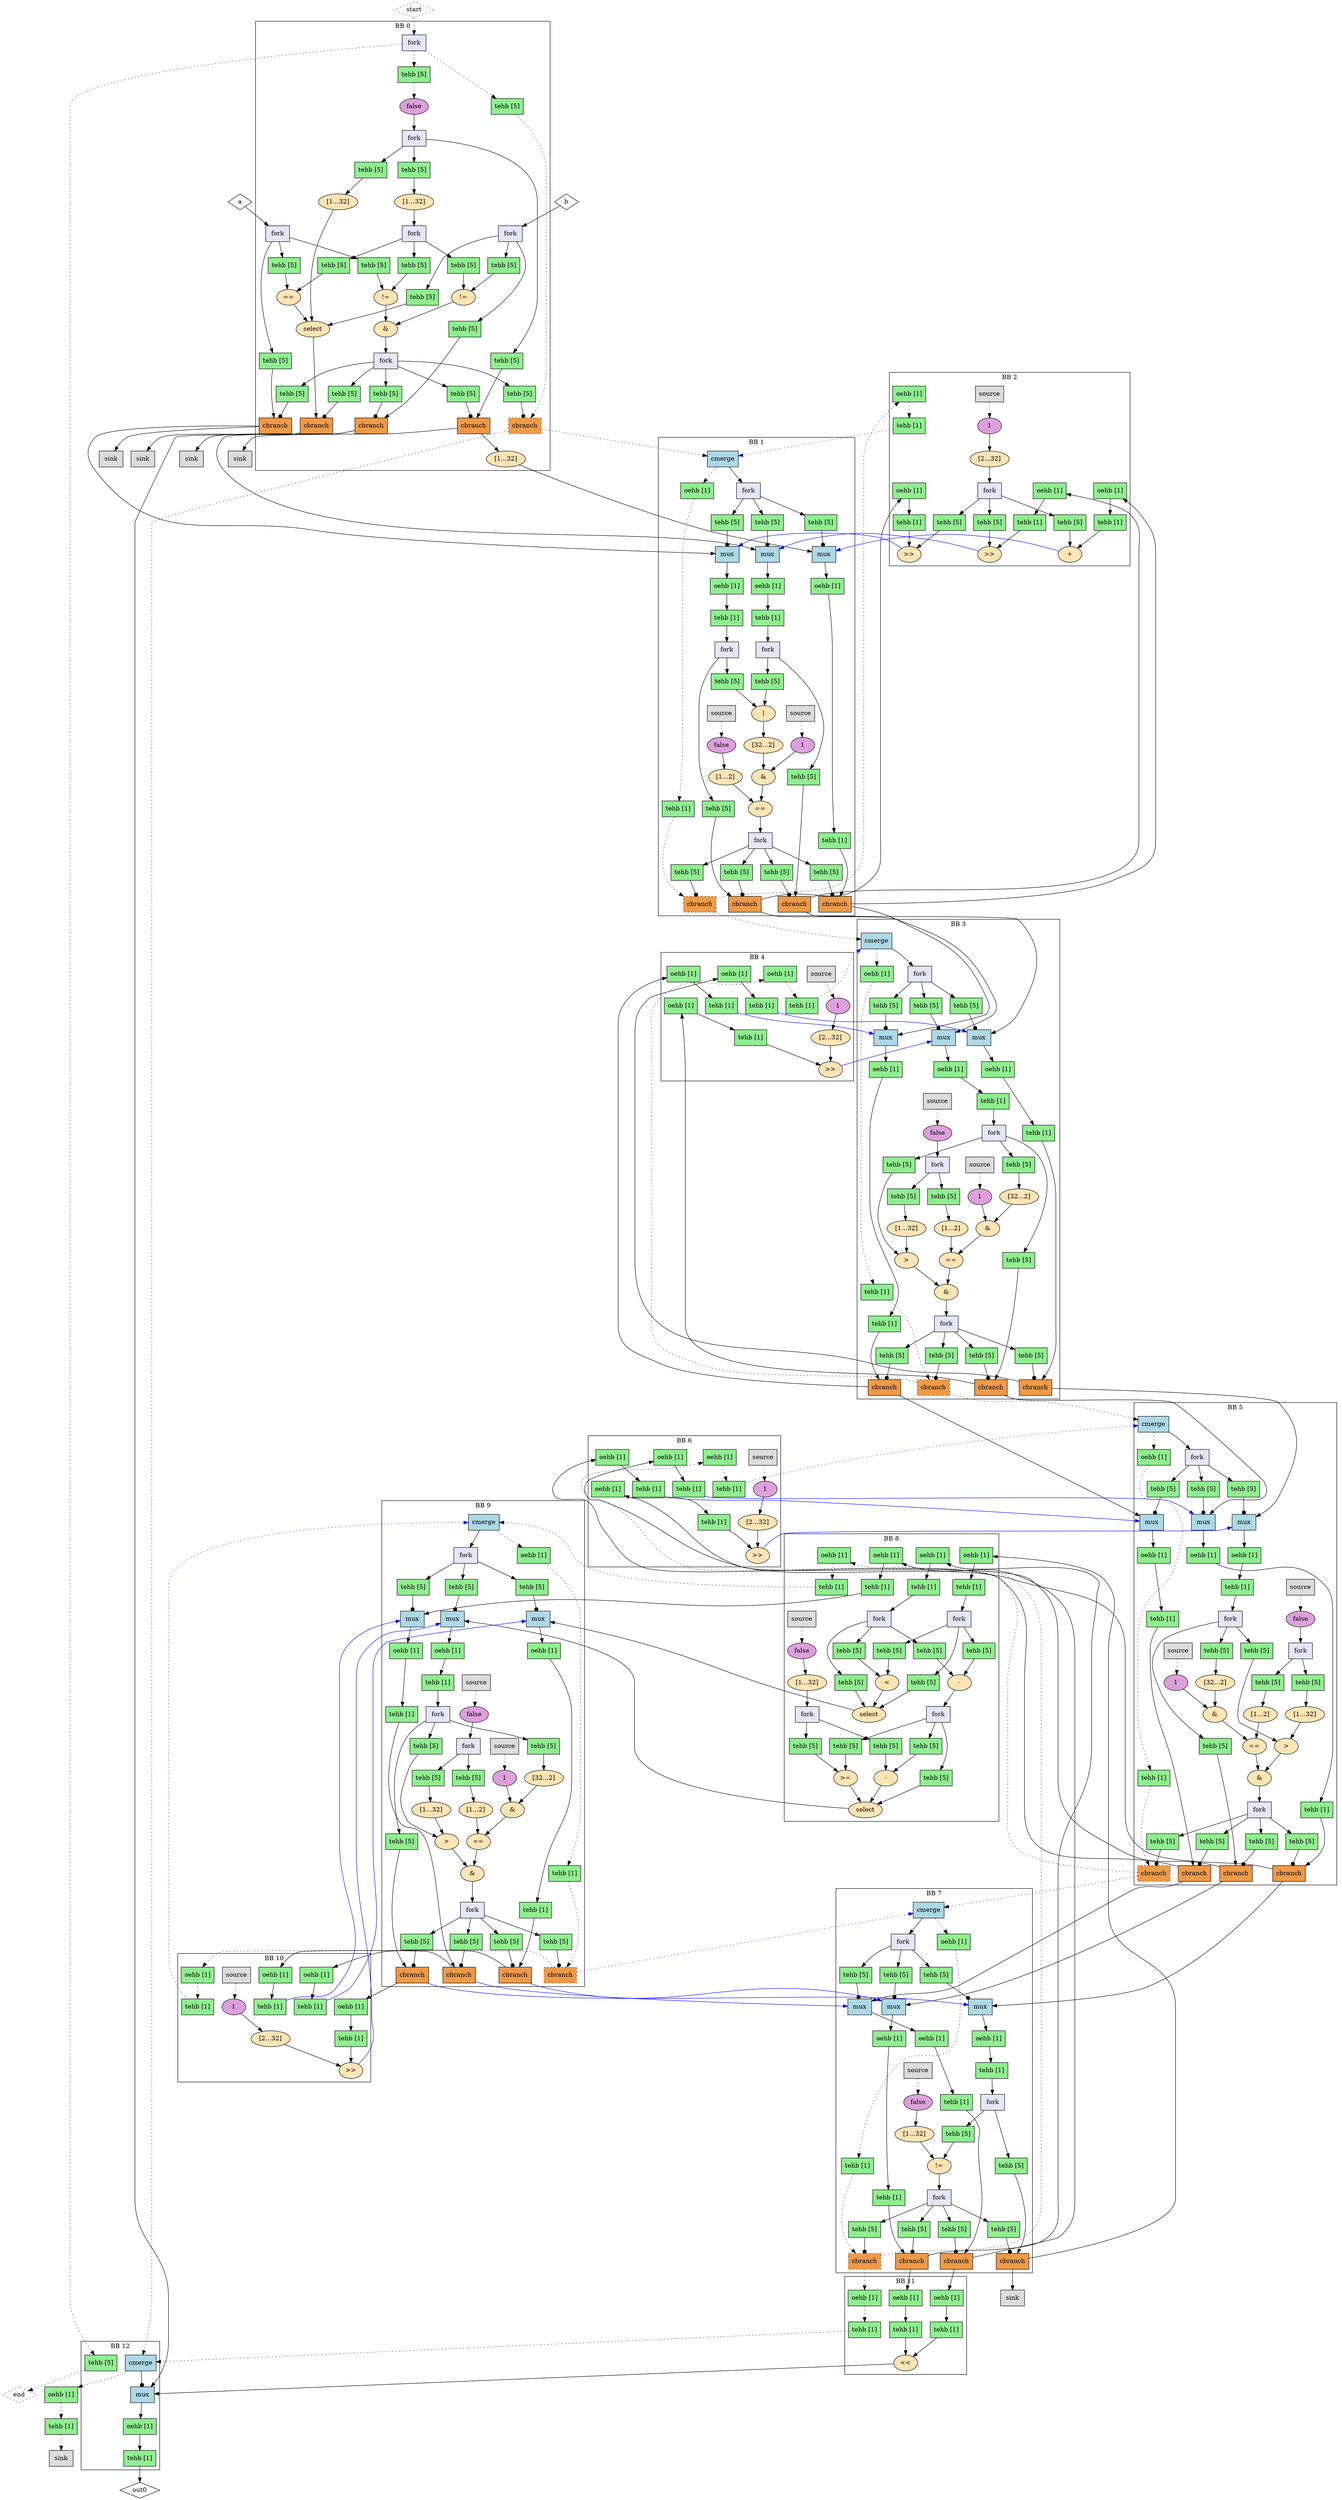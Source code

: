 Digraph G {
  splines=spline
  compound=true
  "a" ["style"="solid", "shape"="diamond", "label"="a", "mlir_op"="handshake.func"]
  "b" ["style"="solid", "shape"="diamond", "label"="b", "mlir_op"="handshake.func"]
  "start" ["style"="dotted", "shape"="diamond", "label"="start", "mlir_op"="handshake.func"]
  "out0" ["style"="solid", "shape"="diamond", "label"="out0", "mlir_op"="handshake.func"]
  "end" ["style"="dotted", "shape"="diamond", "label"="end", "mlir_op"="handshake.func"]
  "sink0" ["style"="filled", "fillcolor"="gainsboro", "shape"="box", "label"="sink", "mlir_op"="handshake.sink"]
  "sink1" ["style"="filled", "fillcolor"="gainsboro", "shape"="box", "label"="sink", "mlir_op"="handshake.sink"]
  "sink2" ["style"="filled", "fillcolor"="gainsboro", "shape"="box", "label"="sink", "mlir_op"="handshake.sink"]
  "sink3" ["style"="filled", "fillcolor"="gainsboro", "shape"="box", "label"="sink", "mlir_op"="handshake.sink"]
  "sink7" ["style"="filled", "fillcolor"="gainsboro", "shape"="box", "label"="sink", "mlir_op"="handshake.sink"]
  "buffer178" ["style"="filled", "fillcolor"="lightgreen", "shape"="box", "label"="oehb [1]", "mlir_op"="handshake.buffer"]
  "buffer179" ["style"="filled", "fillcolor"="lightgreen", "shape"="box", "label"="tehb [1]", "mlir_op"="handshake.buffer"]
  "sink11" ["style"="filled", "fillcolor"="gainsboro", "shape"="box", "label"="sink", "mlir_op"="handshake.sink"]
  "a" -> "fork2" ["dir"="both", "style"="solid", "arrowhead"="normal", "from_idx"="0", "to"="ins", "arrowtail"="none", "from"="a", "to_idx"="0"]
  "b" -> "fork1" ["dir"="both", "style"="solid", "arrowhead"="normal", "from_idx"="1", "to"="ins", "arrowtail"="none", "from"="b", "to_idx"="0"]
  "start" -> "fork0" ["dir"="both", "style"="dotted", "arrowhead"="normal", "from_idx"="2", "to"="ins", "arrowtail"="none", "from"="start", "to_idx"="0"]
  "fork0" -> "buffer1" ["dir"="both", "style"="dotted", "arrowhead"="normal", "from_idx"="1", "to"="ins", "arrowtail"="none", "from"="outs_1", "to_idx"="0"]
  "cond_br6" -> "sink0" ["dir"="both", "style"="solid", "arrowhead"="normal", "from_idx"="1", "to"="ins", "arrowtail"="none", "from"="falseOut", "to_idx"="0"]
  "extsi16" -> "mux0" ["dir"="both", "style"="solid", "arrowhead"="normal", "from_idx"="0", "to"="ins_0", "arrowtail"="none", "from"="outs", "to_idx"="1"]
  "cond_br7" -> "mux1" ["dir"="both", "style"="solid", "arrowhead"="normal", "from_idx"="0", "to"="ins_0", "arrowtail"="none", "from"="trueOut", "to_idx"="1"]
  "cond_br7" -> "sink1" ["dir"="both", "style"="solid", "arrowhead"="normal", "from_idx"="1", "to"="ins", "arrowtail"="none", "from"="falseOut", "to_idx"="0"]
  "cond_br8" -> "mux2" ["dir"="both", "style"="solid", "arrowhead"="normal", "from_idx"="0", "to"="ins_0", "arrowtail"="none", "from"="trueOut", "to_idx"="1"]
  "cond_br8" -> "sink2" ["dir"="both", "style"="solid", "arrowhead"="normal", "from_idx"="1", "to"="ins", "arrowtail"="none", "from"="falseOut", "to_idx"="0"]
  "cond_br9" -> "control_merge0" ["dir"="both", "style"="dotted", "arrowhead"="normal", "from_idx"="0", "to"="ins_0", "arrowtail"="none", "from"="trueOut", "to_idx"="0"]
  "cond_br9" -> "control_merge11" ["dir"="both", "style"="dotted", "arrowhead"="normal", "from_idx"="1", "to"="ins_0", "arrowtail"="none", "from"="falseOut", "to_idx"="0"]
  "cond_br10" -> "sink3" ["dir"="both", "style"="solid", "arrowhead"="normal", "from_idx"="0", "to"="ins", "arrowtail"="none", "from"="trueOut", "to_idx"="0"]
  "cond_br10" -> "mux15" ["dir"="both", "style"="solid", "arrowhead"="normal", "from_idx"="1", "to"="ins_0", "arrowtail"="none", "from"="falseOut", "to_idx"="1"]
  "cond_br11" -> "buffer39" ["dir"="both", "style"="solid", "arrowhead"="normal", "from_idx"="0", "to"="ins", "arrowtail"="none", "from"="trueOut", "to_idx"="0"]
  "cond_br11" -> "mux4" ["dir"="both", "style"="solid", "arrowhead"="normal", "from_idx"="1", "to"="ins_0", "arrowtail"="none", "from"="falseOut", "to_idx"="1"]
  "cond_br12" -> "buffer41" ["dir"="both", "style"="solid", "arrowhead"="normal", "from_idx"="0", "to"="ins", "arrowtail"="none", "from"="trueOut", "to_idx"="0"]
  "cond_br12" -> "mux5" ["dir"="both", "style"="solid", "arrowhead"="normal", "from_idx"="1", "to"="ins_0", "arrowtail"="none", "from"="falseOut", "to_idx"="1"]
  "cond_br13" -> "buffer43" ["dir"="both", "style"="solid", "arrowhead"="normal", "from_idx"="0", "to"="ins", "arrowtail"="none", "from"="trueOut", "to_idx"="0"]
  "cond_br13" -> "mux3" ["dir"="both", "style"="solid", "arrowhead"="normal", "from_idx"="1", "to"="ins_0", "arrowtail"="none", "from"="falseOut", "to_idx"="1"]
  "cond_br14" -> "buffer45" ["dir"="both", "style"="dotted", "arrowhead"="normal", "from_idx"="0", "to"="ins", "arrowtail"="none", "from"="trueOut", "to_idx"="0"]
  "cond_br14" -> "control_merge2" ["dir"="both", "style"="dotted", "arrowhead"="normal", "from_idx"="1", "to"="ins_0", "arrowtail"="none", "from"="falseOut", "to_idx"="0"]
  "shrsi0" -> "mux2" ["dir"="both", "style"="solid", "arrowhead"="normal", "from_idx"="0", "color"="blue", "to"="ins_1", "arrowtail"="none", "from"="result", "to_idx"="2"]
  "shrsi1" -> "mux1" ["dir"="both", "style"="solid", "arrowhead"="normal", "from_idx"="0", "color"="blue", "to"="ins_1", "arrowtail"="none", "from"="result", "to_idx"="2"]
  "addi0" -> "mux0" ["dir"="both", "style"="solid", "arrowhead"="normal", "from_idx"="0", "color"="blue", "to"="ins_1", "arrowtail"="none", "from"="result", "to_idx"="2"]
  "buffer46" -> "control_merge0" ["dir"="both", "style"="dotted", "arrowhead"="normal", "from_idx"="0", "color"="blue", "to"="ins_1", "arrowtail"="none", "from"="outs", "to_idx"="1"]
  "cond_br15" -> "buffer70" ["dir"="both", "style"="solid", "arrowhead"="normal", "from_idx"="0", "to"="ins", "arrowtail"="none", "from"="trueOut", "to_idx"="0"]
  "cond_br15" -> "mux8" ["dir"="both", "style"="solid", "arrowhead"="normal", "from_idx"="1", "to"="ins_0", "arrowtail"="none", "from"="falseOut", "to_idx"="1"]
  "cond_br16" -> "buffer72" ["dir"="both", "style"="solid", "arrowhead"="normal", "from_idx"="0", "to"="ins", "arrowtail"="none", "from"="trueOut", "to_idx"="0"]
  "cond_br16" -> "mux7" ["dir"="both", "style"="solid", "arrowhead"="normal", "from_idx"="1", "to"="ins_0", "arrowtail"="none", "from"="falseOut", "to_idx"="1"]
  "cond_br17" -> "buffer74" ["dir"="both", "style"="solid", "arrowhead"="normal", "from_idx"="0", "to"="ins", "arrowtail"="none", "from"="trueOut", "to_idx"="0"]
  "cond_br17" -> "mux6" ["dir"="both", "style"="solid", "arrowhead"="normal", "from_idx"="1", "to"="ins_0", "arrowtail"="none", "from"="falseOut", "to_idx"="1"]
  "cond_br18" -> "buffer76" ["dir"="both", "style"="dotted", "arrowhead"="normal", "from_idx"="0", "to"="ins", "arrowtail"="none", "from"="trueOut", "to_idx"="0"]
  "cond_br18" -> "control_merge4" ["dir"="both", "style"="dotted", "arrowhead"="normal", "from_idx"="1", "to"="ins_0", "arrowtail"="none", "from"="falseOut", "to_idx"="0"]
  "shrsi2" -> "mux3" ["dir"="both", "style"="solid", "arrowhead"="normal", "from_idx"="0", "color"="blue", "to"="ins_1", "arrowtail"="none", "from"="result", "to_idx"="2"]
  "buffer73" -> "mux4" ["dir"="both", "style"="solid", "arrowhead"="normal", "from_idx"="0", "color"="blue", "to"="ins_1", "arrowtail"="none", "from"="outs", "to_idx"="2"]
  "buffer75" -> "mux5" ["dir"="both", "style"="solid", "arrowhead"="normal", "from_idx"="0", "color"="blue", "to"="ins_1", "arrowtail"="none", "from"="outs", "to_idx"="2"]
  "buffer77" -> "control_merge2" ["dir"="both", "style"="dotted", "arrowhead"="normal", "from_idx"="0", "color"="blue", "to"="ins_1", "arrowtail"="none", "from"="outs", "to_idx"="1"]
  "cond_br19" -> "buffer98" ["dir"="both", "style"="solid", "arrowhead"="normal", "from_idx"="0", "to"="ins", "arrowtail"="none", "from"="trueOut", "to_idx"="0"]
  "cond_br19" -> "mux9" ["dir"="both", "style"="solid", "arrowhead"="normal", "from_idx"="1", "to"="ins_0", "arrowtail"="none", "from"="falseOut", "to_idx"="1"]
  "cond_br20" -> "buffer100" ["dir"="both", "style"="solid", "arrowhead"="normal", "from_idx"="0", "to"="ins", "arrowtail"="none", "from"="trueOut", "to_idx"="0"]
  "cond_br20" -> "mux11" ["dir"="both", "style"="solid", "arrowhead"="normal", "from_idx"="1", "to"="ins_0", "arrowtail"="none", "from"="falseOut", "to_idx"="1"]
  "cond_br21" -> "buffer102" ["dir"="both", "style"="solid", "arrowhead"="normal", "from_idx"="0", "to"="ins", "arrowtail"="none", "from"="trueOut", "to_idx"="0"]
  "cond_br21" -> "mux10" ["dir"="both", "style"="solid", "arrowhead"="normal", "from_idx"="1", "to"="ins_0", "arrowtail"="none", "from"="falseOut", "to_idx"="1"]
  "cond_br22" -> "buffer104" ["dir"="both", "style"="dotted", "arrowhead"="normal", "from_idx"="0", "to"="ins", "arrowtail"="none", "from"="trueOut", "to_idx"="0"]
  "cond_br22" -> "control_merge6" ["dir"="both", "style"="dotted", "arrowhead"="normal", "from_idx"="1", "to"="ins_0", "arrowtail"="none", "from"="falseOut", "to_idx"="0"]
  "shrsi3" -> "mux6" ["dir"="both", "style"="solid", "arrowhead"="normal", "from_idx"="0", "color"="blue", "to"="ins_1", "arrowtail"="none", "from"="result", "to_idx"="2"]
  "buffer101" -> "mux7" ["dir"="both", "style"="solid", "arrowhead"="normal", "from_idx"="0", "color"="blue", "to"="ins_1", "arrowtail"="none", "from"="outs", "to_idx"="2"]
  "buffer103" -> "mux8" ["dir"="both", "style"="solid", "arrowhead"="normal", "from_idx"="0", "color"="blue", "to"="ins_1", "arrowtail"="none", "from"="outs", "to_idx"="2"]
  "buffer105" -> "control_merge4" ["dir"="both", "style"="dotted", "arrowhead"="normal", "from_idx"="0", "color"="blue", "to"="ins_1", "arrowtail"="none", "from"="outs", "to_idx"="1"]
  "cond_br23" -> "buffer123" ["dir"="both", "style"="solid", "arrowhead"="normal", "from_idx"="0", "to"="ins", "arrowtail"="none", "from"="trueOut", "to_idx"="0"]
  "cond_br23" -> "buffer172" ["dir"="both", "style"="solid", "arrowhead"="normal", "from_idx"="1", "to"="ins", "arrowtail"="none", "from"="falseOut", "to_idx"="0"]
  "cond_br24" -> "buffer128" ["dir"="both", "style"="solid", "arrowhead"="normal", "from_idx"="0", "to"="ins", "arrowtail"="none", "from"="trueOut", "to_idx"="0"]
  "cond_br24" -> "sink7" ["dir"="both", "style"="solid", "arrowhead"="normal", "from_idx"="1", "to"="ins", "arrowtail"="none", "from"="falseOut", "to_idx"="0"]
  "cond_br25" -> "buffer133" ["dir"="both", "style"="solid", "arrowhead"="normal", "from_idx"="0", "to"="ins", "arrowtail"="none", "from"="trueOut", "to_idx"="0"]
  "cond_br25" -> "buffer170" ["dir"="both", "style"="solid", "arrowhead"="normal", "from_idx"="1", "to"="ins", "arrowtail"="none", "from"="falseOut", "to_idx"="0"]
  "cond_br26" -> "buffer135" ["dir"="both", "style"="dotted", "arrowhead"="normal", "from_idx"="0", "to"="ins", "arrowtail"="none", "from"="trueOut", "to_idx"="0"]
  "cond_br26" -> "buffer174" ["dir"="both", "style"="dotted", "arrowhead"="normal", "from_idx"="1", "to"="ins", "arrowtail"="none", "from"="falseOut", "to_idx"="0"]
  "select1" -> "mux14" ["dir"="both", "style"="solid", "arrowhead"="normal", "from_idx"="0", "to"="ins_0", "arrowtail"="none", "from"="result", "to_idx"="1"]
  "select2" -> "mux12" ["dir"="both", "style"="solid", "arrowhead"="normal", "from_idx"="0", "to"="ins_0", "arrowtail"="none", "from"="result", "to_idx"="1"]
  "buffer134" -> "mux13" ["dir"="both", "style"="solid", "arrowhead"="normal", "from_idx"="0", "to"="ins_0", "arrowtail"="none", "from"="outs", "to_idx"="1"]
  "buffer136" -> "control_merge8" ["dir"="both", "style"="dotted", "arrowhead"="normal", "from_idx"="0", "to"="ins_0", "arrowtail"="none", "from"="outs", "to_idx"="0"]
  "cond_br27" -> "buffer162" ["dir"="both", "style"="solid", "arrowhead"="normal", "from_idx"="0", "to"="ins", "arrowtail"="none", "from"="trueOut", "to_idx"="0"]
  "cond_br27" -> "mux10" ["dir"="both", "style"="solid", "arrowhead"="normal", "from_idx"="1", "color"="blue", "to"="ins_1", "arrowtail"="none", "from"="falseOut", "to_idx"="2"]
  "cond_br28" -> "buffer164" ["dir"="both", "style"="solid", "arrowhead"="normal", "from_idx"="0", "to"="ins", "arrowtail"="none", "from"="trueOut", "to_idx"="0"]
  "cond_br28" -> "mux11" ["dir"="both", "style"="solid", "arrowhead"="normal", "from_idx"="1", "color"="blue", "to"="ins_1", "arrowtail"="none", "from"="falseOut", "to_idx"="2"]
  "cond_br29" -> "buffer166" ["dir"="both", "style"="solid", "arrowhead"="normal", "from_idx"="0", "to"="ins", "arrowtail"="none", "from"="trueOut", "to_idx"="0"]
  "cond_br29" -> "mux9" ["dir"="both", "style"="solid", "arrowhead"="normal", "from_idx"="1", "color"="blue", "to"="ins_1", "arrowtail"="none", "from"="falseOut", "to_idx"="2"]
  "cond_br30" -> "buffer168" ["dir"="both", "style"="dotted", "arrowhead"="normal", "from_idx"="0", "to"="ins", "arrowtail"="none", "from"="trueOut", "to_idx"="0"]
  "cond_br30" -> "control_merge6" ["dir"="both", "style"="dotted", "arrowhead"="normal", "from_idx"="1", "color"="blue", "to"="ins_1", "arrowtail"="none", "from"="falseOut", "to_idx"="1"]
  "shrsi4" -> "mux12" ["dir"="both", "style"="solid", "arrowhead"="normal", "from_idx"="0", "color"="blue", "to"="ins_1", "arrowtail"="none", "from"="result", "to_idx"="2"]
  "buffer165" -> "mux13" ["dir"="both", "style"="solid", "arrowhead"="normal", "from_idx"="0", "color"="blue", "to"="ins_1", "arrowtail"="none", "from"="outs", "to_idx"="2"]
  "buffer167" -> "mux14" ["dir"="both", "style"="solid", "arrowhead"="normal", "from_idx"="0", "color"="blue", "to"="ins_1", "arrowtail"="none", "from"="outs", "to_idx"="2"]
  "buffer169" -> "control_merge8" ["dir"="both", "style"="dotted", "arrowhead"="normal", "from_idx"="0", "color"="blue", "to"="ins_1", "arrowtail"="none", "from"="outs", "to_idx"="1"]
  "shli0" -> "mux15" ["dir"="both", "style"="solid", "arrowhead"="normal", "from_idx"="0", "to"="ins_1", "arrowtail"="none", "from"="result", "to_idx"="2"]
  "buffer175" -> "control_merge11" ["dir"="both", "style"="dotted", "arrowhead"="normal", "from_idx"="0", "to"="ins_1", "arrowtail"="none", "from"="outs", "to_idx"="1"]
  "control_merge11" -> "buffer178" ["dir"="both", "style"="dotted", "arrowhead"="normal", "from_idx"="0", "to"="ins", "arrowtail"="none", "from"="outs", "to_idx"="0"]
  "buffer178" -> "buffer179" ["dir"="both", "style"="dotted", "arrowhead"="normal", "from_idx"="0", "to"="ins", "arrowtail"="none", "from"="outs", "to_idx"="0"]
  "buffer179" -> "sink11" ["dir"="both", "style"="dotted", "arrowhead"="normal", "from_idx"="0", "to"="ins", "arrowtail"="none", "from"="outs", "to_idx"="0"]
  "buffer1" -> "end" ["dir"="both", "style"="dotted", "arrowhead"="normal", "from_idx"="0", "to"="end", "arrowtail"="none", "from"="outs", "to_idx"="1"]
  "buffer177" -> "out0" ["dir"="both", "style"="solid", "arrowhead"="normal", "from_idx"="0", "to"="out0", "arrowtail"="none", "from"="outs", "to_idx"="0"]
  subgraph cluster0 {
    graph ["label"="BB 0"]
    "fork0" ["style"="filled", "fillcolor"="lavender", "shape"="box", "label"="fork", "mlir_op"="handshake.fork"]
    "fork1" ["style"="filled", "fillcolor"="lavender", "shape"="box", "label"="fork", "mlir_op"="handshake.fork"]
    "fork2" ["style"="filled", "fillcolor"="lavender", "shape"="box", "label"="fork", "mlir_op"="handshake.fork"]
    "buffer0" ["style"="filled", "fillcolor"="lightgreen", "shape"="box", "label"="tehb [5]", "mlir_op"="handshake.buffer"]
    "constant1" ["style"="filled", "fillcolor"="plum", "shape"="oval", "label"="false", "mlir_op"="handshake.constant"]
    "fork3" ["style"="filled", "fillcolor"="lavender", "shape"="box", "label"="fork", "mlir_op"="handshake.fork"]
    "buffer10" ["style"="filled", "fillcolor"="lightgreen", "shape"="box", "label"="tehb [5]", "mlir_op"="handshake.buffer"]
    "extsi0" ["style"="filled", "fillcolor"="moccasin", "shape"="oval", "label"="[1...32]", "mlir_op"="handshake.extsi"]
    "buffer11" ["style"="filled", "fillcolor"="lightgreen", "shape"="box", "label"="tehb [5]", "mlir_op"="handshake.buffer"]
    "extsi1" ["style"="filled", "fillcolor"="moccasin", "shape"="oval", "label"="[1...32]", "mlir_op"="handshake.extsi"]
    "fork4" ["style"="filled", "fillcolor"="lavender", "shape"="box", "label"="fork", "mlir_op"="handshake.fork"]
    "buffer8" ["style"="filled", "fillcolor"="lightgreen", "shape"="box", "label"="tehb [5]", "mlir_op"="handshake.buffer"]
    "buffer12" ["style"="filled", "fillcolor"="lightgreen", "shape"="box", "label"="tehb [5]", "mlir_op"="handshake.buffer"]
    "cmpi0" ["style"="filled", "fillcolor"="moccasin", "shape"="oval", "label"="==", "mlir_op"="handshake.cmpi=="]
    "buffer7" ["style"="filled", "fillcolor"="lightgreen", "shape"="box", "label"="tehb [5]", "mlir_op"="handshake.buffer"]
    "buffer13" ["style"="filled", "fillcolor"="lightgreen", "shape"="box", "label"="tehb [5]", "mlir_op"="handshake.buffer"]
    "cmpi1" ["style"="filled", "fillcolor"="moccasin", "shape"="oval", "label"="!=", "mlir_op"="handshake.cmpi!="]
    "buffer5" ["style"="filled", "fillcolor"="lightgreen", "shape"="box", "label"="tehb [5]", "mlir_op"="handshake.buffer"]
    "select0" ["style"="filled", "fillcolor"="moccasin", "shape"="oval", "label"="select", "mlir_op"="handshake.select"]
    "buffer4" ["style"="filled", "fillcolor"="lightgreen", "shape"="box", "label"="tehb [5]", "mlir_op"="handshake.buffer"]
    "buffer14" ["style"="filled", "fillcolor"="lightgreen", "shape"="box", "label"="tehb [5]", "mlir_op"="handshake.buffer"]
    "cmpi2" ["style"="filled", "fillcolor"="moccasin", "shape"="oval", "label"="!=", "mlir_op"="handshake.cmpi!="]
    "andi0" ["style"="filled", "fillcolor"="moccasin", "shape"="oval", "label"="&", "mlir_op"="handshake.andi"]
    "fork5" ["style"="filled", "fillcolor"="lavender", "shape"="box", "label"="fork", "mlir_op"="handshake.fork"]
    "buffer9" ["style"="filled", "fillcolor"="lightgreen", "shape"="box", "label"="tehb [5]", "mlir_op"="handshake.buffer"]
    "buffer15" ["style"="filled", "fillcolor"="lightgreen", "shape"="box", "label"="tehb [5]", "mlir_op"="handshake.buffer"]
    "cond_br6" ["style"="filled", "fillcolor"="tan2", "shape"="box", "label"="cbranch", "mlir_op"="handshake.cond_br"]
    "extsi16" ["style"="filled", "fillcolor"="moccasin", "shape"="oval", "label"="[1...32]", "mlir_op"="handshake.extsi"]
    "buffer3" ["style"="filled", "fillcolor"="lightgreen", "shape"="box", "label"="tehb [5]", "mlir_op"="handshake.buffer"]
    "buffer19" ["style"="filled", "fillcolor"="lightgreen", "shape"="box", "label"="tehb [5]", "mlir_op"="handshake.buffer"]
    "cond_br7" ["style"="filled", "fillcolor"="tan2", "shape"="box", "label"="cbranch", "mlir_op"="handshake.cond_br"]
    "buffer6" ["style"="filled", "fillcolor"="lightgreen", "shape"="box", "label"="tehb [5]", "mlir_op"="handshake.buffer"]
    "buffer18" ["style"="filled", "fillcolor"="lightgreen", "shape"="box", "label"="tehb [5]", "mlir_op"="handshake.buffer"]
    "cond_br8" ["style"="filled", "fillcolor"="tan2", "shape"="box", "label"="cbranch", "mlir_op"="handshake.cond_br"]
    "buffer2" ["style"="filled", "fillcolor"="lightgreen", "shape"="box", "label"="tehb [5]", "mlir_op"="handshake.buffer"]
    "buffer17" ["style"="filled", "fillcolor"="lightgreen", "shape"="box", "label"="tehb [5]", "mlir_op"="handshake.buffer"]
    "cond_br9" ["style"="filled, dotted", "fillcolor"="tan2", "shape"="box", "label"="cbranch", "mlir_op"="handshake.cond_br"]
    "buffer16" ["style"="filled", "fillcolor"="lightgreen", "shape"="box", "label"="tehb [5]", "mlir_op"="handshake.buffer"]
    "cond_br10" ["style"="filled", "fillcolor"="tan2", "shape"="box", "label"="cbranch", "mlir_op"="handshake.cond_br"]
    "fork0" -> "buffer0" ["dir"="both", "style"="dotted", "arrowhead"="normal", "from_idx"="0", "to"="ins", "arrowtail"="none", "from"="outs_0", "to_idx"="0"]
    "fork0" -> "buffer2" ["dir"="both", "style"="dotted", "arrowhead"="normal", "from_idx"="2", "to"="ins", "arrowtail"="none", "from"="outs_2", "to_idx"="0"]
    "fork1" -> "buffer3" ["dir"="both", "style"="solid", "arrowhead"="normal", "from_idx"="0", "to"="ins", "arrowtail"="none", "from"="outs_0", "to_idx"="0"]
    "fork1" -> "buffer4" ["dir"="both", "style"="solid", "arrowhead"="normal", "from_idx"="1", "to"="ins", "arrowtail"="none", "from"="outs_1", "to_idx"="0"]
    "fork1" -> "buffer5" ["dir"="both", "style"="solid", "arrowhead"="normal", "from_idx"="2", "to"="ins", "arrowtail"="none", "from"="outs_2", "to_idx"="0"]
    "fork2" -> "buffer6" ["dir"="both", "style"="solid", "arrowhead"="normal", "from_idx"="0", "to"="ins", "arrowtail"="none", "from"="outs_0", "to_idx"="0"]
    "fork2" -> "buffer7" ["dir"="both", "style"="solid", "arrowhead"="normal", "from_idx"="1", "to"="ins", "arrowtail"="none", "from"="outs_1", "to_idx"="0"]
    "fork2" -> "buffer8" ["dir"="both", "style"="solid", "arrowhead"="normal", "from_idx"="2", "to"="ins", "arrowtail"="none", "from"="outs_2", "to_idx"="0"]
    "buffer0" -> "constant1" ["dir"="both", "style"="dotted", "arrowhead"="normal", "from_idx"="0", "to"="ctrl", "arrowtail"="none", "from"="outs", "to_idx"="0"]
    "constant1" -> "fork3" ["dir"="both", "style"="solid", "arrowhead"="normal", "from_idx"="0", "to"="ins", "arrowtail"="none", "from"="outs", "to_idx"="0"]
    "fork3" -> "buffer9" ["dir"="both", "style"="solid", "arrowhead"="normal", "from_idx"="0", "to"="ins", "arrowtail"="none", "from"="outs_0", "to_idx"="0"]
    "fork3" -> "buffer10" ["dir"="both", "style"="solid", "arrowhead"="normal", "from_idx"="1", "to"="ins", "arrowtail"="none", "from"="outs_1", "to_idx"="0"]
    "fork3" -> "buffer11" ["dir"="both", "style"="solid", "arrowhead"="normal", "from_idx"="2", "to"="ins", "arrowtail"="none", "from"="outs_2", "to_idx"="0"]
    "buffer10" -> "extsi0" ["dir"="both", "style"="solid", "arrowhead"="normal", "from_idx"="0", "to"="ins", "arrowtail"="none", "from"="outs", "to_idx"="0"]
    "extsi0" -> "select0" ["dir"="both", "style"="solid", "arrowhead"="normal", "from_idx"="0", "to"="falseValue", "arrowtail"="none", "from"="outs", "to_idx"="2"]
    "buffer11" -> "extsi1" ["dir"="both", "style"="solid", "arrowhead"="normal", "from_idx"="0", "to"="ins", "arrowtail"="none", "from"="outs", "to_idx"="0"]
    "extsi1" -> "fork4" ["dir"="both", "style"="solid", "arrowhead"="normal", "from_idx"="0", "to"="ins", "arrowtail"="none", "from"="outs", "to_idx"="0"]
    "fork4" -> "buffer12" ["dir"="both", "style"="solid", "arrowhead"="normal", "from_idx"="0", "to"="ins", "arrowtail"="none", "from"="outs_0", "to_idx"="0"]
    "fork4" -> "buffer13" ["dir"="both", "style"="solid", "arrowhead"="normal", "from_idx"="1", "to"="ins", "arrowtail"="none", "from"="outs_1", "to_idx"="0"]
    "fork4" -> "buffer14" ["dir"="both", "style"="solid", "arrowhead"="normal", "from_idx"="2", "to"="ins", "arrowtail"="none", "from"="outs_2", "to_idx"="0"]
    "buffer8" -> "cmpi0" ["dir"="both", "style"="solid", "arrowhead"="normal", "from_idx"="0", "to"="lhs", "arrowtail"="none", "from"="outs", "to_idx"="0"]
    "buffer12" -> "cmpi0" ["dir"="both", "style"="solid", "arrowhead"="normal", "from_idx"="0", "to"="rhs", "arrowtail"="none", "from"="outs", "to_idx"="1"]
    "cmpi0" -> "select0" ["dir"="both", "style"="solid", "arrowhead"="normal", "from_idx"="0", "to"="condition", "arrowtail"="none", "from"="result", "to_idx"="0"]
    "buffer7" -> "cmpi1" ["dir"="both", "style"="solid", "arrowhead"="normal", "from_idx"="0", "to"="lhs", "arrowtail"="none", "from"="outs", "to_idx"="0"]
    "buffer13" -> "cmpi1" ["dir"="both", "style"="solid", "arrowhead"="normal", "from_idx"="0", "to"="rhs", "arrowtail"="none", "from"="outs", "to_idx"="1"]
    "cmpi1" -> "andi0" ["dir"="both", "style"="solid", "arrowhead"="normal", "from_idx"="0", "to"="lhs", "arrowtail"="none", "from"="result", "to_idx"="0"]
    "buffer5" -> "select0" ["dir"="both", "style"="solid", "arrowhead"="normal", "from_idx"="0", "to"="trueValue", "arrowtail"="none", "from"="outs", "to_idx"="1"]
    "select0" -> "cond_br10" ["dir"="both", "style"="solid", "arrowhead"="normal", "from_idx"="0", "to"="data", "arrowtail"="none", "from"="result", "to_idx"="1"]
    "buffer4" -> "cmpi2" ["dir"="both", "style"="solid", "arrowhead"="normal", "from_idx"="0", "to"="lhs", "arrowtail"="none", "from"="outs", "to_idx"="0"]
    "buffer14" -> "cmpi2" ["dir"="both", "style"="solid", "arrowhead"="normal", "from_idx"="0", "to"="rhs", "arrowtail"="none", "from"="outs", "to_idx"="1"]
    "cmpi2" -> "andi0" ["dir"="both", "style"="solid", "arrowhead"="normal", "from_idx"="0", "to"="rhs", "arrowtail"="none", "from"="result", "to_idx"="1"]
    "andi0" -> "fork5" ["dir"="both", "style"="solid", "arrowhead"="normal", "from_idx"="0", "to"="ins", "arrowtail"="none", "from"="result", "to_idx"="0"]
    "fork5" -> "buffer15" ["dir"="both", "style"="solid", "arrowhead"="normal", "from_idx"="0", "to"="ins", "arrowtail"="none", "from"="outs_0", "to_idx"="0"]
    "fork5" -> "buffer16" ["dir"="both", "style"="solid", "arrowhead"="normal", "from_idx"="1", "to"="ins", "arrowtail"="none", "from"="outs_1", "to_idx"="0"]
    "fork5" -> "buffer17" ["dir"="both", "style"="solid", "arrowhead"="normal", "from_idx"="2", "to"="ins", "arrowtail"="none", "from"="outs_2", "to_idx"="0"]
    "fork5" -> "buffer18" ["dir"="both", "style"="solid", "arrowhead"="normal", "from_idx"="3", "to"="ins", "arrowtail"="none", "from"="outs_3", "to_idx"="0"]
    "fork5" -> "buffer19" ["dir"="both", "style"="solid", "arrowhead"="normal", "from_idx"="4", "to"="ins", "arrowtail"="none", "from"="outs_4", "to_idx"="0"]
    "buffer9" -> "cond_br6" ["dir"="both", "style"="solid", "arrowhead"="normal", "from_idx"="0", "to"="data", "arrowtail"="none", "from"="outs", "to_idx"="1"]
    "buffer15" -> "cond_br6" ["dir"="both", "style"="solid", "arrowhead"="dot", "from_idx"="0", "to"="condition", "arrowtail"="none", "from"="outs", "to_idx"="0"]
    "cond_br6" -> "extsi16" ["dir"="both", "style"="solid", "arrowhead"="normal", "from_idx"="0", "to"="ins", "arrowtail"="none", "from"="trueOut", "to_idx"="0"]
    "buffer3" -> "cond_br7" ["dir"="both", "style"="solid", "arrowhead"="normal", "from_idx"="0", "to"="data", "arrowtail"="none", "from"="outs", "to_idx"="1"]
    "buffer19" -> "cond_br7" ["dir"="both", "style"="solid", "arrowhead"="dot", "from_idx"="0", "to"="condition", "arrowtail"="none", "from"="outs", "to_idx"="0"]
    "buffer6" -> "cond_br8" ["dir"="both", "style"="solid", "arrowhead"="normal", "from_idx"="0", "to"="data", "arrowtail"="none", "from"="outs", "to_idx"="1"]
    "buffer18" -> "cond_br8" ["dir"="both", "style"="solid", "arrowhead"="dot", "from_idx"="0", "to"="condition", "arrowtail"="none", "from"="outs", "to_idx"="0"]
    "buffer2" -> "cond_br9" ["dir"="both", "style"="dotted", "arrowhead"="normal", "from_idx"="0", "to"="data", "arrowtail"="none", "from"="outs", "to_idx"="1"]
    "buffer17" -> "cond_br9" ["dir"="both", "style"="solid", "arrowhead"="dot", "from_idx"="0", "to"="condition", "arrowtail"="none", "from"="outs", "to_idx"="0"]
    "buffer16" -> "cond_br10" ["dir"="both", "style"="solid", "arrowhead"="dot", "from_idx"="0", "to"="condition", "arrowtail"="none", "from"="outs", "to_idx"="0"]
  }
  subgraph cluster1 {
    graph ["label"="BB 1"]
    "buffer32" ["style"="filled", "fillcolor"="lightgreen", "shape"="box", "label"="tehb [5]", "mlir_op"="handshake.buffer"]
    "mux0" ["style"="filled", "fillcolor"="lightblue", "shape"="box", "label"="mux", "mlir_op"="handshake.mux"]
    "buffer33" ["style"="filled", "fillcolor"="lightgreen", "shape"="box", "label"="tehb [5]", "mlir_op"="handshake.buffer"]
    "mux1" ["style"="filled", "fillcolor"="lightblue", "shape"="box", "label"="mux", "mlir_op"="handshake.mux"]
    "buffer22" ["style"="filled", "fillcolor"="lightgreen", "shape"="box", "label"="oehb [1]", "mlir_op"="handshake.buffer"]
    "buffer23" ["style"="filled", "fillcolor"="lightgreen", "shape"="box", "label"="tehb [1]", "mlir_op"="handshake.buffer"]
    "fork6" ["style"="filled", "fillcolor"="lavender", "shape"="box", "label"="fork", "mlir_op"="handshake.fork"]
    "buffer34" ["style"="filled", "fillcolor"="lightgreen", "shape"="box", "label"="tehb [5]", "mlir_op"="handshake.buffer"]
    "mux2" ["style"="filled", "fillcolor"="lightblue", "shape"="box", "label"="mux", "mlir_op"="handshake.mux"]
    "buffer26" ["style"="filled", "fillcolor"="lightgreen", "shape"="box", "label"="oehb [1]", "mlir_op"="handshake.buffer"]
    "buffer27" ["style"="filled", "fillcolor"="lightgreen", "shape"="box", "label"="tehb [1]", "mlir_op"="handshake.buffer"]
    "fork7" ["style"="filled", "fillcolor"="lavender", "shape"="box", "label"="fork", "mlir_op"="handshake.fork"]
    "control_merge0" ["style"="filled", "fillcolor"="lightblue", "shape"="box", "label"="cmerge", "mlir_op"="handshake.control_merge"]
    "fork8" ["style"="filled", "fillcolor"="lavender", "shape"="box", "label"="fork", "mlir_op"="handshake.fork"]
    "source0" ["style"="filled", "fillcolor"="gainsboro", "shape"="box", "label"="source", "mlir_op"="handshake.source"]
    "constant16" ["style"="filled", "fillcolor"="plum", "shape"="oval", "label"="1", "mlir_op"="handshake.constant"]
    "source1" ["style"="filled", "fillcolor"="gainsboro", "shape"="box", "label"="source", "mlir_op"="handshake.source"]
    "constant17" ["style"="filled", "fillcolor"="plum", "shape"="oval", "label"="false", "mlir_op"="handshake.constant"]
    "extsi17" ["style"="filled", "fillcolor"="moccasin", "shape"="oval", "label"="[1...2]", "mlir_op"="handshake.extsi"]
    "buffer25" ["style"="filled", "fillcolor"="lightgreen", "shape"="box", "label"="tehb [5]", "mlir_op"="handshake.buffer"]
    "buffer29" ["style"="filled", "fillcolor"="lightgreen", "shape"="box", "label"="tehb [5]", "mlir_op"="handshake.buffer"]
    "ori0" ["style"="filled", "fillcolor"="moccasin", "shape"="oval", "label"="|", "mlir_op"="handshake.ori"]
    "trunci0" ["style"="filled", "fillcolor"="moccasin", "shape"="oval", "label"="[32...2]", "mlir_op"="handshake.trunci"]
    "andi1" ["style"="filled", "fillcolor"="moccasin", "shape"="oval", "label"="&", "mlir_op"="handshake.andi"]
    "cmpi3" ["style"="filled", "fillcolor"="moccasin", "shape"="oval", "label"="==", "mlir_op"="handshake.cmpi=="]
    "fork9" ["style"="filled", "fillcolor"="lavender", "shape"="box", "label"="fork", "mlir_op"="handshake.fork"]
    "buffer20" ["style"="filled", "fillcolor"="lightgreen", "shape"="box", "label"="oehb [1]", "mlir_op"="handshake.buffer"]
    "buffer21" ["style"="filled", "fillcolor"="lightgreen", "shape"="box", "label"="tehb [1]", "mlir_op"="handshake.buffer"]
    "buffer35" ["style"="filled", "fillcolor"="lightgreen", "shape"="box", "label"="tehb [5]", "mlir_op"="handshake.buffer"]
    "cond_br11" ["style"="filled", "fillcolor"="tan2", "shape"="box", "label"="cbranch", "mlir_op"="handshake.cond_br"]
    "buffer24" ["style"="filled", "fillcolor"="lightgreen", "shape"="box", "label"="tehb [5]", "mlir_op"="handshake.buffer"]
    "buffer36" ["style"="filled", "fillcolor"="lightgreen", "shape"="box", "label"="tehb [5]", "mlir_op"="handshake.buffer"]
    "cond_br12" ["style"="filled", "fillcolor"="tan2", "shape"="box", "label"="cbranch", "mlir_op"="handshake.cond_br"]
    "buffer28" ["style"="filled", "fillcolor"="lightgreen", "shape"="box", "label"="tehb [5]", "mlir_op"="handshake.buffer"]
    "buffer37" ["style"="filled", "fillcolor"="lightgreen", "shape"="box", "label"="tehb [5]", "mlir_op"="handshake.buffer"]
    "cond_br13" ["style"="filled", "fillcolor"="tan2", "shape"="box", "label"="cbranch", "mlir_op"="handshake.cond_br"]
    "buffer30" ["style"="filled", "fillcolor"="lightgreen", "shape"="box", "label"="oehb [1]", "mlir_op"="handshake.buffer"]
    "buffer31" ["style"="filled", "fillcolor"="lightgreen", "shape"="box", "label"="tehb [1]", "mlir_op"="handshake.buffer"]
    "buffer38" ["style"="filled", "fillcolor"="lightgreen", "shape"="box", "label"="tehb [5]", "mlir_op"="handshake.buffer"]
    "cond_br14" ["style"="filled, dotted", "fillcolor"="tan2", "shape"="box", "label"="cbranch", "mlir_op"="handshake.cond_br"]
    "buffer32" -> "mux0" ["dir"="both", "style"="solid", "arrowhead"="dot", "from_idx"="0", "to"="index", "arrowtail"="none", "from"="outs", "to_idx"="0"]
    "mux0" -> "buffer20" ["dir"="both", "style"="solid", "arrowhead"="normal", "from_idx"="0", "to"="ins", "arrowtail"="none", "from"="outs", "to_idx"="0"]
    "buffer33" -> "mux1" ["dir"="both", "style"="solid", "arrowhead"="dot", "from_idx"="0", "to"="index", "arrowtail"="none", "from"="outs", "to_idx"="0"]
    "mux1" -> "buffer22" ["dir"="both", "style"="solid", "arrowhead"="normal", "from_idx"="0", "to"="ins", "arrowtail"="none", "from"="outs", "to_idx"="0"]
    "buffer22" -> "buffer23" ["dir"="both", "style"="solid", "arrowhead"="normal", "from_idx"="0", "to"="ins", "arrowtail"="none", "from"="outs", "to_idx"="0"]
    "buffer23" -> "fork6" ["dir"="both", "style"="solid", "arrowhead"="normal", "from_idx"="0", "to"="ins", "arrowtail"="none", "from"="outs", "to_idx"="0"]
    "fork6" -> "buffer24" ["dir"="both", "style"="solid", "arrowhead"="normal", "from_idx"="0", "to"="ins", "arrowtail"="none", "from"="outs_0", "to_idx"="0"]
    "fork6" -> "buffer25" ["dir"="both", "style"="solid", "arrowhead"="normal", "from_idx"="1", "to"="ins", "arrowtail"="none", "from"="outs_1", "to_idx"="0"]
    "buffer34" -> "mux2" ["dir"="both", "style"="solid", "arrowhead"="dot", "from_idx"="0", "to"="index", "arrowtail"="none", "from"="outs", "to_idx"="0"]
    "mux2" -> "buffer26" ["dir"="both", "style"="solid", "arrowhead"="normal", "from_idx"="0", "to"="ins", "arrowtail"="none", "from"="outs", "to_idx"="0"]
    "buffer26" -> "buffer27" ["dir"="both", "style"="solid", "arrowhead"="normal", "from_idx"="0", "to"="ins", "arrowtail"="none", "from"="outs", "to_idx"="0"]
    "buffer27" -> "fork7" ["dir"="both", "style"="solid", "arrowhead"="normal", "from_idx"="0", "to"="ins", "arrowtail"="none", "from"="outs", "to_idx"="0"]
    "fork7" -> "buffer28" ["dir"="both", "style"="solid", "arrowhead"="normal", "from_idx"="0", "to"="ins", "arrowtail"="none", "from"="outs_0", "to_idx"="0"]
    "fork7" -> "buffer29" ["dir"="both", "style"="solid", "arrowhead"="normal", "from_idx"="1", "to"="ins", "arrowtail"="none", "from"="outs_1", "to_idx"="0"]
    "control_merge0" -> "buffer30" ["dir"="both", "style"="dotted", "arrowhead"="normal", "from_idx"="0", "to"="ins", "arrowtail"="none", "from"="outs", "to_idx"="0"]
    "control_merge0" -> "fork8" ["dir"="both", "style"="solid", "arrowhead"="normal", "from_idx"="1", "to"="ins", "arrowtail"="none", "from"="index", "to_idx"="0"]
    "fork8" -> "buffer32" ["dir"="both", "style"="solid", "arrowhead"="normal", "from_idx"="0", "to"="ins", "arrowtail"="none", "from"="outs_0", "to_idx"="0"]
    "fork8" -> "buffer33" ["dir"="both", "style"="solid", "arrowhead"="normal", "from_idx"="1", "to"="ins", "arrowtail"="none", "from"="outs_1", "to_idx"="0"]
    "fork8" -> "buffer34" ["dir"="both", "style"="solid", "arrowhead"="normal", "from_idx"="2", "to"="ins", "arrowtail"="none", "from"="outs_2", "to_idx"="0"]
    "source0" -> "constant16" ["dir"="both", "style"="dotted", "arrowhead"="normal", "from_idx"="0", "to"="ctrl", "arrowtail"="none", "from"="outs", "to_idx"="0"]
    "constant16" -> "andi1" ["dir"="both", "style"="solid", "arrowhead"="normal", "from_idx"="0", "to"="rhs", "arrowtail"="none", "from"="outs", "to_idx"="1"]
    "source1" -> "constant17" ["dir"="both", "style"="dotted", "arrowhead"="normal", "from_idx"="0", "to"="ctrl", "arrowtail"="none", "from"="outs", "to_idx"="0"]
    "constant17" -> "extsi17" ["dir"="both", "style"="solid", "arrowhead"="normal", "from_idx"="0", "to"="ins", "arrowtail"="none", "from"="outs", "to_idx"="0"]
    "extsi17" -> "cmpi3" ["dir"="both", "style"="solid", "arrowhead"="normal", "from_idx"="0", "to"="rhs", "arrowtail"="none", "from"="outs", "to_idx"="1"]
    "buffer25" -> "ori0" ["dir"="both", "style"="solid", "arrowhead"="normal", "from_idx"="0", "to"="rhs", "arrowtail"="none", "from"="outs", "to_idx"="1"]
    "buffer29" -> "ori0" ["dir"="both", "style"="solid", "arrowhead"="normal", "from_idx"="0", "to"="lhs", "arrowtail"="none", "from"="outs", "to_idx"="0"]
    "ori0" -> "trunci0" ["dir"="both", "style"="solid", "arrowhead"="normal", "from_idx"="0", "to"="ins", "arrowtail"="none", "from"="result", "to_idx"="0"]
    "trunci0" -> "andi1" ["dir"="both", "style"="solid", "arrowhead"="normal", "from_idx"="0", "to"="lhs", "arrowtail"="none", "from"="outs", "to_idx"="0"]
    "andi1" -> "cmpi3" ["dir"="both", "style"="solid", "arrowhead"="normal", "from_idx"="0", "to"="lhs", "arrowtail"="none", "from"="result", "to_idx"="0"]
    "cmpi3" -> "fork9" ["dir"="both", "style"="solid", "arrowhead"="normal", "from_idx"="0", "to"="ins", "arrowtail"="none", "from"="result", "to_idx"="0"]
    "fork9" -> "buffer35" ["dir"="both", "style"="solid", "arrowhead"="normal", "from_idx"="0", "to"="ins", "arrowtail"="none", "from"="outs_0", "to_idx"="0"]
    "fork9" -> "buffer36" ["dir"="both", "style"="solid", "arrowhead"="normal", "from_idx"="1", "to"="ins", "arrowtail"="none", "from"="outs_1", "to_idx"="0"]
    "fork9" -> "buffer37" ["dir"="both", "style"="solid", "arrowhead"="normal", "from_idx"="2", "to"="ins", "arrowtail"="none", "from"="outs_2", "to_idx"="0"]
    "fork9" -> "buffer38" ["dir"="both", "style"="solid", "arrowhead"="normal", "from_idx"="3", "to"="ins", "arrowtail"="none", "from"="outs_3", "to_idx"="0"]
    "buffer20" -> "buffer21" ["dir"="both", "style"="solid", "arrowhead"="normal", "from_idx"="0", "to"="ins", "arrowtail"="none", "from"="outs", "to_idx"="0"]
    "buffer21" -> "cond_br11" ["dir"="both", "style"="solid", "arrowhead"="normal", "from_idx"="0", "to"="data", "arrowtail"="none", "from"="outs", "to_idx"="1"]
    "buffer35" -> "cond_br11" ["dir"="both", "style"="solid", "arrowhead"="dot", "from_idx"="0", "to"="condition", "arrowtail"="none", "from"="outs", "to_idx"="0"]
    "buffer24" -> "cond_br12" ["dir"="both", "style"="solid", "arrowhead"="normal", "from_idx"="0", "to"="data", "arrowtail"="none", "from"="outs", "to_idx"="1"]
    "buffer36" -> "cond_br12" ["dir"="both", "style"="solid", "arrowhead"="dot", "from_idx"="0", "to"="condition", "arrowtail"="none", "from"="outs", "to_idx"="0"]
    "buffer28" -> "cond_br13" ["dir"="both", "style"="solid", "arrowhead"="normal", "from_idx"="0", "to"="data", "arrowtail"="none", "from"="outs", "to_idx"="1"]
    "buffer37" -> "cond_br13" ["dir"="both", "style"="solid", "arrowhead"="dot", "from_idx"="0", "to"="condition", "arrowtail"="none", "from"="outs", "to_idx"="0"]
    "buffer30" -> "buffer31" ["dir"="both", "style"="dotted", "arrowhead"="normal", "from_idx"="0", "to"="ins", "arrowtail"="none", "from"="outs", "to_idx"="0"]
    "buffer31" -> "cond_br14" ["dir"="both", "style"="dotted", "arrowhead"="normal", "from_idx"="0", "to"="data", "arrowtail"="none", "from"="outs", "to_idx"="1"]
    "buffer38" -> "cond_br14" ["dir"="both", "style"="solid", "arrowhead"="dot", "from_idx"="0", "to"="condition", "arrowtail"="none", "from"="outs", "to_idx"="0"]
  }
  subgraph cluster2 {
    graph ["label"="BB 2"]
    "source2" ["style"="filled", "fillcolor"="gainsboro", "shape"="box", "label"="source", "mlir_op"="handshake.source"]
    "constant18" ["style"="filled", "fillcolor"="plum", "shape"="oval", "label"="1", "mlir_op"="handshake.constant"]
    "extsi4" ["style"="filled", "fillcolor"="moccasin", "shape"="oval", "label"="[2...32]", "mlir_op"="handshake.extsi"]
    "fork10" ["style"="filled", "fillcolor"="lavender", "shape"="box", "label"="fork", "mlir_op"="handshake.fork"]
    "buffer43" ["style"="filled", "fillcolor"="lightgreen", "shape"="box", "label"="oehb [1]", "mlir_op"="handshake.buffer"]
    "buffer44" ["style"="filled", "fillcolor"="lightgreen", "shape"="box", "label"="tehb [1]", "mlir_op"="handshake.buffer"]
    "buffer47" ["style"="filled", "fillcolor"="lightgreen", "shape"="box", "label"="tehb [5]", "mlir_op"="handshake.buffer"]
    "shrsi0" ["style"="filled", "fillcolor"="moccasin", "shape"="oval", "label"=">>", "mlir_op"="handshake.shrsi"]
    "buffer41" ["style"="filled", "fillcolor"="lightgreen", "shape"="box", "label"="oehb [1]", "mlir_op"="handshake.buffer"]
    "buffer42" ["style"="filled", "fillcolor"="lightgreen", "shape"="box", "label"="tehb [1]", "mlir_op"="handshake.buffer"]
    "buffer48" ["style"="filled", "fillcolor"="lightgreen", "shape"="box", "label"="tehb [5]", "mlir_op"="handshake.buffer"]
    "shrsi1" ["style"="filled", "fillcolor"="moccasin", "shape"="oval", "label"=">>", "mlir_op"="handshake.shrsi"]
    "buffer39" ["style"="filled", "fillcolor"="lightgreen", "shape"="box", "label"="oehb [1]", "mlir_op"="handshake.buffer"]
    "buffer40" ["style"="filled", "fillcolor"="lightgreen", "shape"="box", "label"="tehb [1]", "mlir_op"="handshake.buffer"]
    "buffer49" ["style"="filled", "fillcolor"="lightgreen", "shape"="box", "label"="tehb [5]", "mlir_op"="handshake.buffer"]
    "addi0" ["style"="filled", "fillcolor"="moccasin", "shape"="oval", "label"="+", "mlir_op"="handshake.addi"]
    "buffer45" ["style"="filled", "fillcolor"="lightgreen", "shape"="box", "label"="oehb [1]", "mlir_op"="handshake.buffer"]
    "buffer46" ["style"="filled", "fillcolor"="lightgreen", "shape"="box", "label"="tehb [1]", "mlir_op"="handshake.buffer"]
    "source2" -> "constant18" ["dir"="both", "style"="dotted", "arrowhead"="normal", "from_idx"="0", "to"="ctrl", "arrowtail"="none", "from"="outs", "to_idx"="0"]
    "constant18" -> "extsi4" ["dir"="both", "style"="solid", "arrowhead"="normal", "from_idx"="0", "to"="ins", "arrowtail"="none", "from"="outs", "to_idx"="0"]
    "extsi4" -> "fork10" ["dir"="both", "style"="solid", "arrowhead"="normal", "from_idx"="0", "to"="ins", "arrowtail"="none", "from"="outs", "to_idx"="0"]
    "fork10" -> "buffer47" ["dir"="both", "style"="solid", "arrowhead"="normal", "from_idx"="0", "to"="ins", "arrowtail"="none", "from"="outs_0", "to_idx"="0"]
    "fork10" -> "buffer48" ["dir"="both", "style"="solid", "arrowhead"="normal", "from_idx"="1", "to"="ins", "arrowtail"="none", "from"="outs_1", "to_idx"="0"]
    "fork10" -> "buffer49" ["dir"="both", "style"="solid", "arrowhead"="normal", "from_idx"="2", "to"="ins", "arrowtail"="none", "from"="outs_2", "to_idx"="0"]
    "buffer43" -> "buffer44" ["dir"="both", "style"="solid", "arrowhead"="normal", "from_idx"="0", "to"="ins", "arrowtail"="none", "from"="outs", "to_idx"="0"]
    "buffer44" -> "shrsi0" ["dir"="both", "style"="solid", "arrowhead"="normal", "from_idx"="0", "to"="lhs", "arrowtail"="none", "from"="outs", "to_idx"="0"]
    "buffer47" -> "shrsi0" ["dir"="both", "style"="solid", "arrowhead"="normal", "from_idx"="0", "to"="rhs", "arrowtail"="none", "from"="outs", "to_idx"="1"]
    "buffer41" -> "buffer42" ["dir"="both", "style"="solid", "arrowhead"="normal", "from_idx"="0", "to"="ins", "arrowtail"="none", "from"="outs", "to_idx"="0"]
    "buffer42" -> "shrsi1" ["dir"="both", "style"="solid", "arrowhead"="normal", "from_idx"="0", "to"="lhs", "arrowtail"="none", "from"="outs", "to_idx"="0"]
    "buffer48" -> "shrsi1" ["dir"="both", "style"="solid", "arrowhead"="normal", "from_idx"="0", "to"="rhs", "arrowtail"="none", "from"="outs", "to_idx"="1"]
    "buffer39" -> "buffer40" ["dir"="both", "style"="solid", "arrowhead"="normal", "from_idx"="0", "to"="ins", "arrowtail"="none", "from"="outs", "to_idx"="0"]
    "buffer40" -> "addi0" ["dir"="both", "style"="solid", "arrowhead"="normal", "from_idx"="0", "to"="lhs", "arrowtail"="none", "from"="outs", "to_idx"="0"]
    "buffer49" -> "addi0" ["dir"="both", "style"="solid", "arrowhead"="normal", "from_idx"="0", "to"="rhs", "arrowtail"="none", "from"="outs", "to_idx"="1"]
    "buffer45" -> "buffer46" ["dir"="both", "style"="dotted", "arrowhead"="normal", "from_idx"="0", "to"="ins", "arrowtail"="none", "from"="outs", "to_idx"="0"]
  }
  subgraph cluster3 {
    graph ["label"="BB 3"]
    "buffer61" ["style"="filled", "fillcolor"="lightgreen", "shape"="box", "label"="tehb [5]", "mlir_op"="handshake.buffer"]
    "mux3" ["style"="filled", "fillcolor"="lightblue", "shape"="box", "label"="mux", "mlir_op"="handshake.mux"]
    "buffer50" ["style"="filled", "fillcolor"="lightgreen", "shape"="box", "label"="oehb [1]", "mlir_op"="handshake.buffer"]
    "buffer51" ["style"="filled", "fillcolor"="lightgreen", "shape"="box", "label"="tehb [1]", "mlir_op"="handshake.buffer"]
    "fork11" ["style"="filled", "fillcolor"="lavender", "shape"="box", "label"="fork", "mlir_op"="handshake.fork"]
    "buffer52" ["style"="filled", "fillcolor"="lightgreen", "shape"="box", "label"="tehb [5]", "mlir_op"="handshake.buffer"]
    "trunci1" ["style"="filled", "fillcolor"="moccasin", "shape"="oval", "label"="[32...2]", "mlir_op"="handshake.trunci"]
    "buffer62" ["style"="filled", "fillcolor"="lightgreen", "shape"="box", "label"="tehb [5]", "mlir_op"="handshake.buffer"]
    "mux4" ["style"="filled", "fillcolor"="lightblue", "shape"="box", "label"="mux", "mlir_op"="handshake.mux"]
    "buffer63" ["style"="filled", "fillcolor"="lightgreen", "shape"="box", "label"="tehb [5]", "mlir_op"="handshake.buffer"]
    "mux5" ["style"="filled", "fillcolor"="lightblue", "shape"="box", "label"="mux", "mlir_op"="handshake.mux"]
    "control_merge2" ["style"="filled", "fillcolor"="lightblue", "shape"="box", "label"="cmerge", "mlir_op"="handshake.control_merge"]
    "fork12" ["style"="filled", "fillcolor"="lavender", "shape"="box", "label"="fork", "mlir_op"="handshake.fork"]
    "source3" ["style"="filled", "fillcolor"="gainsboro", "shape"="box", "label"="source", "mlir_op"="handshake.source"]
    "constant19" ["style"="filled", "fillcolor"="plum", "shape"="oval", "label"="1", "mlir_op"="handshake.constant"]
    "source4" ["style"="filled", "fillcolor"="gainsboro", "shape"="box", "label"="source", "mlir_op"="handshake.source"]
    "constant20" ["style"="filled", "fillcolor"="plum", "shape"="oval", "label"="false", "mlir_op"="handshake.constant"]
    "fork13" ["style"="filled", "fillcolor"="lavender", "shape"="box", "label"="fork", "mlir_op"="handshake.fork"]
    "buffer64" ["style"="filled", "fillcolor"="lightgreen", "shape"="box", "label"="tehb [5]", "mlir_op"="handshake.buffer"]
    "extsi18" ["style"="filled", "fillcolor"="moccasin", "shape"="oval", "label"="[1...2]", "mlir_op"="handshake.extsi"]
    "buffer65" ["style"="filled", "fillcolor"="lightgreen", "shape"="box", "label"="tehb [5]", "mlir_op"="handshake.buffer"]
    "extsi6" ["style"="filled", "fillcolor"="moccasin", "shape"="oval", "label"="[1...32]", "mlir_op"="handshake.extsi"]
    "buffer54" ["style"="filled", "fillcolor"="lightgreen", "shape"="box", "label"="tehb [5]", "mlir_op"="handshake.buffer"]
    "cmpi4" ["style"="filled", "fillcolor"="moccasin", "shape"="oval", "label"=">", "mlir_op"="handshake.cmpi>"]
    "andi2" ["style"="filled", "fillcolor"="moccasin", "shape"="oval", "label"="&", "mlir_op"="handshake.andi"]
    "cmpi5" ["style"="filled", "fillcolor"="moccasin", "shape"="oval", "label"="==", "mlir_op"="handshake.cmpi=="]
    "andi3" ["style"="filled", "fillcolor"="moccasin", "shape"="oval", "label"="&", "mlir_op"="handshake.andi"]
    "fork14" ["style"="filled", "fillcolor"="lavender", "shape"="box", "label"="fork", "mlir_op"="handshake.fork"]
    "buffer53" ["style"="filled", "fillcolor"="lightgreen", "shape"="box", "label"="tehb [5]", "mlir_op"="handshake.buffer"]
    "buffer69" ["style"="filled", "fillcolor"="lightgreen", "shape"="box", "label"="tehb [5]", "mlir_op"="handshake.buffer"]
    "cond_br15" ["style"="filled", "fillcolor"="tan2", "shape"="box", "label"="cbranch", "mlir_op"="handshake.cond_br"]
    "buffer55" ["style"="filled", "fillcolor"="lightgreen", "shape"="box", "label"="oehb [1]", "mlir_op"="handshake.buffer"]
    "buffer56" ["style"="filled", "fillcolor"="lightgreen", "shape"="box", "label"="tehb [1]", "mlir_op"="handshake.buffer"]
    "buffer68" ["style"="filled", "fillcolor"="lightgreen", "shape"="box", "label"="tehb [5]", "mlir_op"="handshake.buffer"]
    "cond_br16" ["style"="filled", "fillcolor"="tan2", "shape"="box", "label"="cbranch", "mlir_op"="handshake.cond_br"]
    "buffer57" ["style"="filled", "fillcolor"="lightgreen", "shape"="box", "label"="oehb [1]", "mlir_op"="handshake.buffer"]
    "buffer58" ["style"="filled", "fillcolor"="lightgreen", "shape"="box", "label"="tehb [1]", "mlir_op"="handshake.buffer"]
    "buffer67" ["style"="filled", "fillcolor"="lightgreen", "shape"="box", "label"="tehb [5]", "mlir_op"="handshake.buffer"]
    "cond_br17" ["style"="filled", "fillcolor"="tan2", "shape"="box", "label"="cbranch", "mlir_op"="handshake.cond_br"]
    "buffer59" ["style"="filled", "fillcolor"="lightgreen", "shape"="box", "label"="oehb [1]", "mlir_op"="handshake.buffer"]
    "buffer60" ["style"="filled", "fillcolor"="lightgreen", "shape"="box", "label"="tehb [1]", "mlir_op"="handshake.buffer"]
    "buffer66" ["style"="filled", "fillcolor"="lightgreen", "shape"="box", "label"="tehb [5]", "mlir_op"="handshake.buffer"]
    "cond_br18" ["style"="filled, dotted", "fillcolor"="tan2", "shape"="box", "label"="cbranch", "mlir_op"="handshake.cond_br"]
    "buffer61" -> "mux3" ["dir"="both", "style"="solid", "arrowhead"="dot", "from_idx"="0", "to"="index", "arrowtail"="none", "from"="outs", "to_idx"="0"]
    "mux3" -> "buffer50" ["dir"="both", "style"="solid", "arrowhead"="normal", "from_idx"="0", "to"="ins", "arrowtail"="none", "from"="outs", "to_idx"="0"]
    "buffer50" -> "buffer51" ["dir"="both", "style"="solid", "arrowhead"="normal", "from_idx"="0", "to"="ins", "arrowtail"="none", "from"="outs", "to_idx"="0"]
    "buffer51" -> "fork11" ["dir"="both", "style"="solid", "arrowhead"="normal", "from_idx"="0", "to"="ins", "arrowtail"="none", "from"="outs", "to_idx"="0"]
    "fork11" -> "buffer52" ["dir"="both", "style"="solid", "arrowhead"="normal", "from_idx"="0", "to"="ins", "arrowtail"="none", "from"="outs_0", "to_idx"="0"]
    "fork11" -> "buffer53" ["dir"="both", "style"="solid", "arrowhead"="normal", "from_idx"="1", "to"="ins", "arrowtail"="none", "from"="outs_1", "to_idx"="0"]
    "fork11" -> "buffer54" ["dir"="both", "style"="solid", "arrowhead"="normal", "from_idx"="2", "to"="ins", "arrowtail"="none", "from"="outs_2", "to_idx"="0"]
    "buffer52" -> "trunci1" ["dir"="both", "style"="solid", "arrowhead"="normal", "from_idx"="0", "to"="ins", "arrowtail"="none", "from"="outs", "to_idx"="0"]
    "trunci1" -> "andi2" ["dir"="both", "style"="solid", "arrowhead"="normal", "from_idx"="0", "to"="lhs", "arrowtail"="none", "from"="outs", "to_idx"="0"]
    "buffer62" -> "mux4" ["dir"="both", "style"="solid", "arrowhead"="dot", "from_idx"="0", "to"="index", "arrowtail"="none", "from"="outs", "to_idx"="0"]
    "mux4" -> "buffer55" ["dir"="both", "style"="solid", "arrowhead"="normal", "from_idx"="0", "to"="ins", "arrowtail"="none", "from"="outs", "to_idx"="0"]
    "buffer63" -> "mux5" ["dir"="both", "style"="solid", "arrowhead"="dot", "from_idx"="0", "to"="index", "arrowtail"="none", "from"="outs", "to_idx"="0"]
    "mux5" -> "buffer57" ["dir"="both", "style"="solid", "arrowhead"="normal", "from_idx"="0", "to"="ins", "arrowtail"="none", "from"="outs", "to_idx"="0"]
    "control_merge2" -> "buffer59" ["dir"="both", "style"="dotted", "arrowhead"="normal", "from_idx"="0", "to"="ins", "arrowtail"="none", "from"="outs", "to_idx"="0"]
    "control_merge2" -> "fork12" ["dir"="both", "style"="solid", "arrowhead"="normal", "from_idx"="1", "to"="ins", "arrowtail"="none", "from"="index", "to_idx"="0"]
    "fork12" -> "buffer61" ["dir"="both", "style"="solid", "arrowhead"="normal", "from_idx"="0", "to"="ins", "arrowtail"="none", "from"="outs_0", "to_idx"="0"]
    "fork12" -> "buffer62" ["dir"="both", "style"="solid", "arrowhead"="normal", "from_idx"="1", "to"="ins", "arrowtail"="none", "from"="outs_1", "to_idx"="0"]
    "fork12" -> "buffer63" ["dir"="both", "style"="solid", "arrowhead"="normal", "from_idx"="2", "to"="ins", "arrowtail"="none", "from"="outs_2", "to_idx"="0"]
    "source3" -> "constant19" ["dir"="both", "style"="dotted", "arrowhead"="normal", "from_idx"="0", "to"="ctrl", "arrowtail"="none", "from"="outs", "to_idx"="0"]
    "constant19" -> "andi2" ["dir"="both", "style"="solid", "arrowhead"="normal", "from_idx"="0", "to"="rhs", "arrowtail"="none", "from"="outs", "to_idx"="1"]
    "source4" -> "constant20" ["dir"="both", "style"="dotted", "arrowhead"="normal", "from_idx"="0", "to"="ctrl", "arrowtail"="none", "from"="outs", "to_idx"="0"]
    "constant20" -> "fork13" ["dir"="both", "style"="solid", "arrowhead"="normal", "from_idx"="0", "to"="ins", "arrowtail"="none", "from"="outs", "to_idx"="0"]
    "fork13" -> "buffer64" ["dir"="both", "style"="solid", "arrowhead"="normal", "from_idx"="0", "to"="ins", "arrowtail"="none", "from"="outs_0", "to_idx"="0"]
    "fork13" -> "buffer65" ["dir"="both", "style"="solid", "arrowhead"="normal", "from_idx"="1", "to"="ins", "arrowtail"="none", "from"="outs_1", "to_idx"="0"]
    "buffer64" -> "extsi18" ["dir"="both", "style"="solid", "arrowhead"="normal", "from_idx"="0", "to"="ins", "arrowtail"="none", "from"="outs", "to_idx"="0"]
    "extsi18" -> "cmpi5" ["dir"="both", "style"="solid", "arrowhead"="normal", "from_idx"="0", "to"="rhs", "arrowtail"="none", "from"="outs", "to_idx"="1"]
    "buffer65" -> "extsi6" ["dir"="both", "style"="solid", "arrowhead"="normal", "from_idx"="0", "to"="ins", "arrowtail"="none", "from"="outs", "to_idx"="0"]
    "extsi6" -> "cmpi4" ["dir"="both", "style"="solid", "arrowhead"="normal", "from_idx"="0", "to"="rhs", "arrowtail"="none", "from"="outs", "to_idx"="1"]
    "buffer54" -> "cmpi4" ["dir"="both", "style"="solid", "arrowhead"="normal", "from_idx"="0", "to"="lhs", "arrowtail"="none", "from"="outs", "to_idx"="0"]
    "cmpi4" -> "andi3" ["dir"="both", "style"="solid", "arrowhead"="normal", "from_idx"="0", "to"="lhs", "arrowtail"="none", "from"="result", "to_idx"="0"]
    "andi2" -> "cmpi5" ["dir"="both", "style"="solid", "arrowhead"="normal", "from_idx"="0", "to"="lhs", "arrowtail"="none", "from"="result", "to_idx"="0"]
    "cmpi5" -> "andi3" ["dir"="both", "style"="solid", "arrowhead"="normal", "from_idx"="0", "to"="rhs", "arrowtail"="none", "from"="result", "to_idx"="1"]
    "andi3" -> "fork14" ["dir"="both", "style"="solid", "arrowhead"="normal", "from_idx"="0", "to"="ins", "arrowtail"="none", "from"="result", "to_idx"="0"]
    "fork14" -> "buffer66" ["dir"="both", "style"="solid", "arrowhead"="normal", "from_idx"="0", "to"="ins", "arrowtail"="none", "from"="outs_0", "to_idx"="0"]
    "fork14" -> "buffer67" ["dir"="both", "style"="solid", "arrowhead"="normal", "from_idx"="1", "to"="ins", "arrowtail"="none", "from"="outs_1", "to_idx"="0"]
    "fork14" -> "buffer68" ["dir"="both", "style"="solid", "arrowhead"="normal", "from_idx"="2", "to"="ins", "arrowtail"="none", "from"="outs_2", "to_idx"="0"]
    "fork14" -> "buffer69" ["dir"="both", "style"="solid", "arrowhead"="normal", "from_idx"="3", "to"="ins", "arrowtail"="none", "from"="outs_3", "to_idx"="0"]
    "buffer53" -> "cond_br15" ["dir"="both", "style"="solid", "arrowhead"="normal", "from_idx"="0", "to"="data", "arrowtail"="none", "from"="outs", "to_idx"="1"]
    "buffer69" -> "cond_br15" ["dir"="both", "style"="solid", "arrowhead"="dot", "from_idx"="0", "to"="condition", "arrowtail"="none", "from"="outs", "to_idx"="0"]
    "buffer55" -> "buffer56" ["dir"="both", "style"="solid", "arrowhead"="normal", "from_idx"="0", "to"="ins", "arrowtail"="none", "from"="outs", "to_idx"="0"]
    "buffer56" -> "cond_br16" ["dir"="both", "style"="solid", "arrowhead"="normal", "from_idx"="0", "to"="data", "arrowtail"="none", "from"="outs", "to_idx"="1"]
    "buffer68" -> "cond_br16" ["dir"="both", "style"="solid", "arrowhead"="dot", "from_idx"="0", "to"="condition", "arrowtail"="none", "from"="outs", "to_idx"="0"]
    "buffer57" -> "buffer58" ["dir"="both", "style"="solid", "arrowhead"="normal", "from_idx"="0", "to"="ins", "arrowtail"="none", "from"="outs", "to_idx"="0"]
    "buffer58" -> "cond_br17" ["dir"="both", "style"="solid", "arrowhead"="normal", "from_idx"="0", "to"="data", "arrowtail"="none", "from"="outs", "to_idx"="1"]
    "buffer67" -> "cond_br17" ["dir"="both", "style"="solid", "arrowhead"="dot", "from_idx"="0", "to"="condition", "arrowtail"="none", "from"="outs", "to_idx"="0"]
    "buffer59" -> "buffer60" ["dir"="both", "style"="dotted", "arrowhead"="normal", "from_idx"="0", "to"="ins", "arrowtail"="none", "from"="outs", "to_idx"="0"]
    "buffer60" -> "cond_br18" ["dir"="both", "style"="dotted", "arrowhead"="normal", "from_idx"="0", "to"="data", "arrowtail"="none", "from"="outs", "to_idx"="1"]
    "buffer66" -> "cond_br18" ["dir"="both", "style"="solid", "arrowhead"="dot", "from_idx"="0", "to"="condition", "arrowtail"="none", "from"="outs", "to_idx"="0"]
  }
  subgraph cluster4 {
    graph ["label"="BB 4"]
    "source5" ["style"="filled", "fillcolor"="gainsboro", "shape"="box", "label"="source", "mlir_op"="handshake.source"]
    "constant21" ["style"="filled", "fillcolor"="plum", "shape"="oval", "label"="1", "mlir_op"="handshake.constant"]
    "extsi7" ["style"="filled", "fillcolor"="moccasin", "shape"="oval", "label"="[2...32]", "mlir_op"="handshake.extsi"]
    "buffer70" ["style"="filled", "fillcolor"="lightgreen", "shape"="box", "label"="oehb [1]", "mlir_op"="handshake.buffer"]
    "buffer71" ["style"="filled", "fillcolor"="lightgreen", "shape"="box", "label"="tehb [1]", "mlir_op"="handshake.buffer"]
    "shrsi2" ["style"="filled", "fillcolor"="moccasin", "shape"="oval", "label"=">>", "mlir_op"="handshake.shrsi"]
    "buffer72" ["style"="filled", "fillcolor"="lightgreen", "shape"="box", "label"="oehb [1]", "mlir_op"="handshake.buffer"]
    "buffer73" ["style"="filled", "fillcolor"="lightgreen", "shape"="box", "label"="tehb [1]", "mlir_op"="handshake.buffer"]
    "buffer74" ["style"="filled", "fillcolor"="lightgreen", "shape"="box", "label"="oehb [1]", "mlir_op"="handshake.buffer"]
    "buffer75" ["style"="filled", "fillcolor"="lightgreen", "shape"="box", "label"="tehb [1]", "mlir_op"="handshake.buffer"]
    "buffer76" ["style"="filled", "fillcolor"="lightgreen", "shape"="box", "label"="oehb [1]", "mlir_op"="handshake.buffer"]
    "buffer77" ["style"="filled", "fillcolor"="lightgreen", "shape"="box", "label"="tehb [1]", "mlir_op"="handshake.buffer"]
    "source5" -> "constant21" ["dir"="both", "style"="dotted", "arrowhead"="normal", "from_idx"="0", "to"="ctrl", "arrowtail"="none", "from"="outs", "to_idx"="0"]
    "constant21" -> "extsi7" ["dir"="both", "style"="solid", "arrowhead"="normal", "from_idx"="0", "to"="ins", "arrowtail"="none", "from"="outs", "to_idx"="0"]
    "extsi7" -> "shrsi2" ["dir"="both", "style"="solid", "arrowhead"="normal", "from_idx"="0", "to"="rhs", "arrowtail"="none", "from"="outs", "to_idx"="1"]
    "buffer70" -> "buffer71" ["dir"="both", "style"="solid", "arrowhead"="normal", "from_idx"="0", "to"="ins", "arrowtail"="none", "from"="outs", "to_idx"="0"]
    "buffer71" -> "shrsi2" ["dir"="both", "style"="solid", "arrowhead"="normal", "from_idx"="0", "to"="lhs", "arrowtail"="none", "from"="outs", "to_idx"="0"]
    "buffer72" -> "buffer73" ["dir"="both", "style"="solid", "arrowhead"="normal", "from_idx"="0", "to"="ins", "arrowtail"="none", "from"="outs", "to_idx"="0"]
    "buffer74" -> "buffer75" ["dir"="both", "style"="solid", "arrowhead"="normal", "from_idx"="0", "to"="ins", "arrowtail"="none", "from"="outs", "to_idx"="0"]
    "buffer76" -> "buffer77" ["dir"="both", "style"="dotted", "arrowhead"="normal", "from_idx"="0", "to"="ins", "arrowtail"="none", "from"="outs", "to_idx"="0"]
  }
  subgraph cluster5 {
    graph ["label"="BB 5"]
    "buffer89" ["style"="filled", "fillcolor"="lightgreen", "shape"="box", "label"="tehb [5]", "mlir_op"="handshake.buffer"]
    "mux6" ["style"="filled", "fillcolor"="lightblue", "shape"="box", "label"="mux", "mlir_op"="handshake.mux"]
    "buffer78" ["style"="filled", "fillcolor"="lightgreen", "shape"="box", "label"="oehb [1]", "mlir_op"="handshake.buffer"]
    "buffer79" ["style"="filled", "fillcolor"="lightgreen", "shape"="box", "label"="tehb [1]", "mlir_op"="handshake.buffer"]
    "fork15" ["style"="filled", "fillcolor"="lavender", "shape"="box", "label"="fork", "mlir_op"="handshake.fork"]
    "buffer80" ["style"="filled", "fillcolor"="lightgreen", "shape"="box", "label"="tehb [5]", "mlir_op"="handshake.buffer"]
    "trunci2" ["style"="filled", "fillcolor"="moccasin", "shape"="oval", "label"="[32...2]", "mlir_op"="handshake.trunci"]
    "buffer90" ["style"="filled", "fillcolor"="lightgreen", "shape"="box", "label"="tehb [5]", "mlir_op"="handshake.buffer"]
    "mux7" ["style"="filled", "fillcolor"="lightblue", "shape"="box", "label"="mux", "mlir_op"="handshake.mux"]
    "buffer91" ["style"="filled", "fillcolor"="lightgreen", "shape"="box", "label"="tehb [5]", "mlir_op"="handshake.buffer"]
    "mux8" ["style"="filled", "fillcolor"="lightblue", "shape"="box", "label"="mux", "mlir_op"="handshake.mux"]
    "control_merge4" ["style"="filled", "fillcolor"="lightblue", "shape"="box", "label"="cmerge", "mlir_op"="handshake.control_merge"]
    "fork16" ["style"="filled", "fillcolor"="lavender", "shape"="box", "label"="fork", "mlir_op"="handshake.fork"]
    "source6" ["style"="filled", "fillcolor"="gainsboro", "shape"="box", "label"="source", "mlir_op"="handshake.source"]
    "constant22" ["style"="filled", "fillcolor"="plum", "shape"="oval", "label"="1", "mlir_op"="handshake.constant"]
    "source7" ["style"="filled", "fillcolor"="gainsboro", "shape"="box", "label"="source", "mlir_op"="handshake.source"]
    "constant23" ["style"="filled", "fillcolor"="plum", "shape"="oval", "label"="false", "mlir_op"="handshake.constant"]
    "fork17" ["style"="filled", "fillcolor"="lavender", "shape"="box", "label"="fork", "mlir_op"="handshake.fork"]
    "buffer92" ["style"="filled", "fillcolor"="lightgreen", "shape"="box", "label"="tehb [5]", "mlir_op"="handshake.buffer"]
    "extsi19" ["style"="filled", "fillcolor"="moccasin", "shape"="oval", "label"="[1...2]", "mlir_op"="handshake.extsi"]
    "buffer93" ["style"="filled", "fillcolor"="lightgreen", "shape"="box", "label"="tehb [5]", "mlir_op"="handshake.buffer"]
    "extsi9" ["style"="filled", "fillcolor"="moccasin", "shape"="oval", "label"="[1...32]", "mlir_op"="handshake.extsi"]
    "buffer82" ["style"="filled", "fillcolor"="lightgreen", "shape"="box", "label"="tehb [5]", "mlir_op"="handshake.buffer"]
    "cmpi6" ["style"="filled", "fillcolor"="moccasin", "shape"="oval", "label"=">", "mlir_op"="handshake.cmpi>"]
    "andi4" ["style"="filled", "fillcolor"="moccasin", "shape"="oval", "label"="&", "mlir_op"="handshake.andi"]
    "cmpi7" ["style"="filled", "fillcolor"="moccasin", "shape"="oval", "label"="==", "mlir_op"="handshake.cmpi=="]
    "andi5" ["style"="filled", "fillcolor"="moccasin", "shape"="oval", "label"="&", "mlir_op"="handshake.andi"]
    "fork18" ["style"="filled", "fillcolor"="lavender", "shape"="box", "label"="fork", "mlir_op"="handshake.fork"]
    "buffer81" ["style"="filled", "fillcolor"="lightgreen", "shape"="box", "label"="tehb [5]", "mlir_op"="handshake.buffer"]
    "buffer97" ["style"="filled", "fillcolor"="lightgreen", "shape"="box", "label"="tehb [5]", "mlir_op"="handshake.buffer"]
    "cond_br19" ["style"="filled", "fillcolor"="tan2", "shape"="box", "label"="cbranch", "mlir_op"="handshake.cond_br"]
    "buffer83" ["style"="filled", "fillcolor"="lightgreen", "shape"="box", "label"="oehb [1]", "mlir_op"="handshake.buffer"]
    "buffer84" ["style"="filled", "fillcolor"="lightgreen", "shape"="box", "label"="tehb [1]", "mlir_op"="handshake.buffer"]
    "buffer96" ["style"="filled", "fillcolor"="lightgreen", "shape"="box", "label"="tehb [5]", "mlir_op"="handshake.buffer"]
    "cond_br20" ["style"="filled", "fillcolor"="tan2", "shape"="box", "label"="cbranch", "mlir_op"="handshake.cond_br"]
    "buffer85" ["style"="filled", "fillcolor"="lightgreen", "shape"="box", "label"="oehb [1]", "mlir_op"="handshake.buffer"]
    "buffer86" ["style"="filled", "fillcolor"="lightgreen", "shape"="box", "label"="tehb [1]", "mlir_op"="handshake.buffer"]
    "buffer95" ["style"="filled", "fillcolor"="lightgreen", "shape"="box", "label"="tehb [5]", "mlir_op"="handshake.buffer"]
    "cond_br21" ["style"="filled", "fillcolor"="tan2", "shape"="box", "label"="cbranch", "mlir_op"="handshake.cond_br"]
    "buffer87" ["style"="filled", "fillcolor"="lightgreen", "shape"="box", "label"="oehb [1]", "mlir_op"="handshake.buffer"]
    "buffer88" ["style"="filled", "fillcolor"="lightgreen", "shape"="box", "label"="tehb [1]", "mlir_op"="handshake.buffer"]
    "buffer94" ["style"="filled", "fillcolor"="lightgreen", "shape"="box", "label"="tehb [5]", "mlir_op"="handshake.buffer"]
    "cond_br22" ["style"="filled, dotted", "fillcolor"="tan2", "shape"="box", "label"="cbranch", "mlir_op"="handshake.cond_br"]
    "buffer89" -> "mux6" ["dir"="both", "style"="solid", "arrowhead"="dot", "from_idx"="0", "to"="index", "arrowtail"="none", "from"="outs", "to_idx"="0"]
    "mux6" -> "buffer78" ["dir"="both", "style"="solid", "arrowhead"="normal", "from_idx"="0", "to"="ins", "arrowtail"="none", "from"="outs", "to_idx"="0"]
    "buffer78" -> "buffer79" ["dir"="both", "style"="solid", "arrowhead"="normal", "from_idx"="0", "to"="ins", "arrowtail"="none", "from"="outs", "to_idx"="0"]
    "buffer79" -> "fork15" ["dir"="both", "style"="solid", "arrowhead"="normal", "from_idx"="0", "to"="ins", "arrowtail"="none", "from"="outs", "to_idx"="0"]
    "fork15" -> "buffer80" ["dir"="both", "style"="solid", "arrowhead"="normal", "from_idx"="0", "to"="ins", "arrowtail"="none", "from"="outs_0", "to_idx"="0"]
    "fork15" -> "buffer81" ["dir"="both", "style"="solid", "arrowhead"="normal", "from_idx"="1", "to"="ins", "arrowtail"="none", "from"="outs_1", "to_idx"="0"]
    "fork15" -> "buffer82" ["dir"="both", "style"="solid", "arrowhead"="normal", "from_idx"="2", "to"="ins", "arrowtail"="none", "from"="outs_2", "to_idx"="0"]
    "buffer80" -> "trunci2" ["dir"="both", "style"="solid", "arrowhead"="normal", "from_idx"="0", "to"="ins", "arrowtail"="none", "from"="outs", "to_idx"="0"]
    "trunci2" -> "andi4" ["dir"="both", "style"="solid", "arrowhead"="normal", "from_idx"="0", "to"="lhs", "arrowtail"="none", "from"="outs", "to_idx"="0"]
    "buffer90" -> "mux7" ["dir"="both", "style"="solid", "arrowhead"="dot", "from_idx"="0", "to"="index", "arrowtail"="none", "from"="outs", "to_idx"="0"]
    "mux7" -> "buffer83" ["dir"="both", "style"="solid", "arrowhead"="normal", "from_idx"="0", "to"="ins", "arrowtail"="none", "from"="outs", "to_idx"="0"]
    "buffer91" -> "mux8" ["dir"="both", "style"="solid", "arrowhead"="dot", "from_idx"="0", "to"="index", "arrowtail"="none", "from"="outs", "to_idx"="0"]
    "mux8" -> "buffer85" ["dir"="both", "style"="solid", "arrowhead"="normal", "from_idx"="0", "to"="ins", "arrowtail"="none", "from"="outs", "to_idx"="0"]
    "control_merge4" -> "buffer87" ["dir"="both", "style"="dotted", "arrowhead"="normal", "from_idx"="0", "to"="ins", "arrowtail"="none", "from"="outs", "to_idx"="0"]
    "control_merge4" -> "fork16" ["dir"="both", "style"="solid", "arrowhead"="normal", "from_idx"="1", "to"="ins", "arrowtail"="none", "from"="index", "to_idx"="0"]
    "fork16" -> "buffer89" ["dir"="both", "style"="solid", "arrowhead"="normal", "from_idx"="0", "to"="ins", "arrowtail"="none", "from"="outs_0", "to_idx"="0"]
    "fork16" -> "buffer90" ["dir"="both", "style"="solid", "arrowhead"="normal", "from_idx"="1", "to"="ins", "arrowtail"="none", "from"="outs_1", "to_idx"="0"]
    "fork16" -> "buffer91" ["dir"="both", "style"="solid", "arrowhead"="normal", "from_idx"="2", "to"="ins", "arrowtail"="none", "from"="outs_2", "to_idx"="0"]
    "source6" -> "constant22" ["dir"="both", "style"="dotted", "arrowhead"="normal", "from_idx"="0", "to"="ctrl", "arrowtail"="none", "from"="outs", "to_idx"="0"]
    "constant22" -> "andi4" ["dir"="both", "style"="solid", "arrowhead"="normal", "from_idx"="0", "to"="rhs", "arrowtail"="none", "from"="outs", "to_idx"="1"]
    "source7" -> "constant23" ["dir"="both", "style"="dotted", "arrowhead"="normal", "from_idx"="0", "to"="ctrl", "arrowtail"="none", "from"="outs", "to_idx"="0"]
    "constant23" -> "fork17" ["dir"="both", "style"="solid", "arrowhead"="normal", "from_idx"="0", "to"="ins", "arrowtail"="none", "from"="outs", "to_idx"="0"]
    "fork17" -> "buffer92" ["dir"="both", "style"="solid", "arrowhead"="normal", "from_idx"="0", "to"="ins", "arrowtail"="none", "from"="outs_0", "to_idx"="0"]
    "fork17" -> "buffer93" ["dir"="both", "style"="solid", "arrowhead"="normal", "from_idx"="1", "to"="ins", "arrowtail"="none", "from"="outs_1", "to_idx"="0"]
    "buffer92" -> "extsi19" ["dir"="both", "style"="solid", "arrowhead"="normal", "from_idx"="0", "to"="ins", "arrowtail"="none", "from"="outs", "to_idx"="0"]
    "extsi19" -> "cmpi7" ["dir"="both", "style"="solid", "arrowhead"="normal", "from_idx"="0", "to"="rhs", "arrowtail"="none", "from"="outs", "to_idx"="1"]
    "buffer93" -> "extsi9" ["dir"="both", "style"="solid", "arrowhead"="normal", "from_idx"="0", "to"="ins", "arrowtail"="none", "from"="outs", "to_idx"="0"]
    "extsi9" -> "cmpi6" ["dir"="both", "style"="solid", "arrowhead"="normal", "from_idx"="0", "to"="rhs", "arrowtail"="none", "from"="outs", "to_idx"="1"]
    "buffer82" -> "cmpi6" ["dir"="both", "style"="solid", "arrowhead"="normal", "from_idx"="0", "to"="lhs", "arrowtail"="none", "from"="outs", "to_idx"="0"]
    "cmpi6" -> "andi5" ["dir"="both", "style"="solid", "arrowhead"="normal", "from_idx"="0", "to"="lhs", "arrowtail"="none", "from"="result", "to_idx"="0"]
    "andi4" -> "cmpi7" ["dir"="both", "style"="solid", "arrowhead"="normal", "from_idx"="0", "to"="lhs", "arrowtail"="none", "from"="result", "to_idx"="0"]
    "cmpi7" -> "andi5" ["dir"="both", "style"="solid", "arrowhead"="normal", "from_idx"="0", "to"="rhs", "arrowtail"="none", "from"="result", "to_idx"="1"]
    "andi5" -> "fork18" ["dir"="both", "style"="solid", "arrowhead"="normal", "from_idx"="0", "to"="ins", "arrowtail"="none", "from"="result", "to_idx"="0"]
    "fork18" -> "buffer94" ["dir"="both", "style"="solid", "arrowhead"="normal", "from_idx"="0", "to"="ins", "arrowtail"="none", "from"="outs_0", "to_idx"="0"]
    "fork18" -> "buffer95" ["dir"="both", "style"="solid", "arrowhead"="normal", "from_idx"="1", "to"="ins", "arrowtail"="none", "from"="outs_1", "to_idx"="0"]
    "fork18" -> "buffer96" ["dir"="both", "style"="solid", "arrowhead"="normal", "from_idx"="2", "to"="ins", "arrowtail"="none", "from"="outs_2", "to_idx"="0"]
    "fork18" -> "buffer97" ["dir"="both", "style"="solid", "arrowhead"="normal", "from_idx"="3", "to"="ins", "arrowtail"="none", "from"="outs_3", "to_idx"="0"]
    "buffer81" -> "cond_br19" ["dir"="both", "style"="solid", "arrowhead"="normal", "from_idx"="0", "to"="data", "arrowtail"="none", "from"="outs", "to_idx"="1"]
    "buffer97" -> "cond_br19" ["dir"="both", "style"="solid", "arrowhead"="dot", "from_idx"="0", "to"="condition", "arrowtail"="none", "from"="outs", "to_idx"="0"]
    "buffer83" -> "buffer84" ["dir"="both", "style"="solid", "arrowhead"="normal", "from_idx"="0", "to"="ins", "arrowtail"="none", "from"="outs", "to_idx"="0"]
    "buffer84" -> "cond_br20" ["dir"="both", "style"="solid", "arrowhead"="normal", "from_idx"="0", "to"="data", "arrowtail"="none", "from"="outs", "to_idx"="1"]
    "buffer96" -> "cond_br20" ["dir"="both", "style"="solid", "arrowhead"="dot", "from_idx"="0", "to"="condition", "arrowtail"="none", "from"="outs", "to_idx"="0"]
    "buffer85" -> "buffer86" ["dir"="both", "style"="solid", "arrowhead"="normal", "from_idx"="0", "to"="ins", "arrowtail"="none", "from"="outs", "to_idx"="0"]
    "buffer86" -> "cond_br21" ["dir"="both", "style"="solid", "arrowhead"="normal", "from_idx"="0", "to"="data", "arrowtail"="none", "from"="outs", "to_idx"="1"]
    "buffer95" -> "cond_br21" ["dir"="both", "style"="solid", "arrowhead"="dot", "from_idx"="0", "to"="condition", "arrowtail"="none", "from"="outs", "to_idx"="0"]
    "buffer87" -> "buffer88" ["dir"="both", "style"="dotted", "arrowhead"="normal", "from_idx"="0", "to"="ins", "arrowtail"="none", "from"="outs", "to_idx"="0"]
    "buffer88" -> "cond_br22" ["dir"="both", "style"="dotted", "arrowhead"="normal", "from_idx"="0", "to"="data", "arrowtail"="none", "from"="outs", "to_idx"="1"]
    "buffer94" -> "cond_br22" ["dir"="both", "style"="solid", "arrowhead"="dot", "from_idx"="0", "to"="condition", "arrowtail"="none", "from"="outs", "to_idx"="0"]
  }
  subgraph cluster6 {
    graph ["label"="BB 6"]
    "source8" ["style"="filled", "fillcolor"="gainsboro", "shape"="box", "label"="source", "mlir_op"="handshake.source"]
    "constant24" ["style"="filled", "fillcolor"="plum", "shape"="oval", "label"="1", "mlir_op"="handshake.constant"]
    "extsi10" ["style"="filled", "fillcolor"="moccasin", "shape"="oval", "label"="[2...32]", "mlir_op"="handshake.extsi"]
    "buffer98" ["style"="filled", "fillcolor"="lightgreen", "shape"="box", "label"="oehb [1]", "mlir_op"="handshake.buffer"]
    "buffer99" ["style"="filled", "fillcolor"="lightgreen", "shape"="box", "label"="tehb [1]", "mlir_op"="handshake.buffer"]
    "shrsi3" ["style"="filled", "fillcolor"="moccasin", "shape"="oval", "label"=">>", "mlir_op"="handshake.shrsi"]
    "buffer100" ["style"="filled", "fillcolor"="lightgreen", "shape"="box", "label"="oehb [1]", "mlir_op"="handshake.buffer"]
    "buffer101" ["style"="filled", "fillcolor"="lightgreen", "shape"="box", "label"="tehb [1]", "mlir_op"="handshake.buffer"]
    "buffer102" ["style"="filled", "fillcolor"="lightgreen", "shape"="box", "label"="oehb [1]", "mlir_op"="handshake.buffer"]
    "buffer103" ["style"="filled", "fillcolor"="lightgreen", "shape"="box", "label"="tehb [1]", "mlir_op"="handshake.buffer"]
    "buffer104" ["style"="filled", "fillcolor"="lightgreen", "shape"="box", "label"="oehb [1]", "mlir_op"="handshake.buffer"]
    "buffer105" ["style"="filled", "fillcolor"="lightgreen", "shape"="box", "label"="tehb [1]", "mlir_op"="handshake.buffer"]
    "source8" -> "constant24" ["dir"="both", "style"="dotted", "arrowhead"="normal", "from_idx"="0", "to"="ctrl", "arrowtail"="none", "from"="outs", "to_idx"="0"]
    "constant24" -> "extsi10" ["dir"="both", "style"="solid", "arrowhead"="normal", "from_idx"="0", "to"="ins", "arrowtail"="none", "from"="outs", "to_idx"="0"]
    "extsi10" -> "shrsi3" ["dir"="both", "style"="solid", "arrowhead"="normal", "from_idx"="0", "to"="rhs", "arrowtail"="none", "from"="outs", "to_idx"="1"]
    "buffer98" -> "buffer99" ["dir"="both", "style"="solid", "arrowhead"="normal", "from_idx"="0", "to"="ins", "arrowtail"="none", "from"="outs", "to_idx"="0"]
    "buffer99" -> "shrsi3" ["dir"="both", "style"="solid", "arrowhead"="normal", "from_idx"="0", "to"="lhs", "arrowtail"="none", "from"="outs", "to_idx"="0"]
    "buffer100" -> "buffer101" ["dir"="both", "style"="solid", "arrowhead"="normal", "from_idx"="0", "to"="ins", "arrowtail"="none", "from"="outs", "to_idx"="0"]
    "buffer102" -> "buffer103" ["dir"="both", "style"="solid", "arrowhead"="normal", "from_idx"="0", "to"="ins", "arrowtail"="none", "from"="outs", "to_idx"="0"]
    "buffer104" -> "buffer105" ["dir"="both", "style"="dotted", "arrowhead"="normal", "from_idx"="0", "to"="ins", "arrowtail"="none", "from"="outs", "to_idx"="0"]
  }
  subgraph cluster7 {
    graph ["label"="BB 7"]
    "buffer116" ["style"="filled", "fillcolor"="lightgreen", "shape"="box", "label"="tehb [5]", "mlir_op"="handshake.buffer"]
    "mux9" ["style"="filled", "fillcolor"="lightblue", "shape"="box", "label"="mux", "mlir_op"="handshake.mux"]
    "buffer117" ["style"="filled", "fillcolor"="lightgreen", "shape"="box", "label"="tehb [5]", "mlir_op"="handshake.buffer"]
    "mux10" ["style"="filled", "fillcolor"="lightblue", "shape"="box", "label"="mux", "mlir_op"="handshake.mux"]
    "buffer108" ["style"="filled", "fillcolor"="lightgreen", "shape"="box", "label"="oehb [1]", "mlir_op"="handshake.buffer"]
    "buffer109" ["style"="filled", "fillcolor"="lightgreen", "shape"="box", "label"="tehb [1]", "mlir_op"="handshake.buffer"]
    "fork19" ["style"="filled", "fillcolor"="lavender", "shape"="box", "label"="fork", "mlir_op"="handshake.fork"]
    "buffer118" ["style"="filled", "fillcolor"="lightgreen", "shape"="box", "label"="tehb [5]", "mlir_op"="handshake.buffer"]
    "mux11" ["style"="filled", "fillcolor"="lightblue", "shape"="box", "label"="mux", "mlir_op"="handshake.mux"]
    "control_merge6" ["style"="filled", "fillcolor"="lightblue", "shape"="box", "label"="cmerge", "mlir_op"="handshake.control_merge"]
    "fork20" ["style"="filled", "fillcolor"="lavender", "shape"="box", "label"="fork", "mlir_op"="handshake.fork"]
    "source9" ["style"="filled", "fillcolor"="gainsboro", "shape"="box", "label"="source", "mlir_op"="handshake.source"]
    "constant25" ["style"="filled", "fillcolor"="plum", "shape"="oval", "label"="false", "mlir_op"="handshake.constant"]
    "extsi11" ["style"="filled", "fillcolor"="moccasin", "shape"="oval", "label"="[1...32]", "mlir_op"="handshake.extsi"]
    "buffer111" ["style"="filled", "fillcolor"="lightgreen", "shape"="box", "label"="tehb [5]", "mlir_op"="handshake.buffer"]
    "cmpi8" ["style"="filled", "fillcolor"="moccasin", "shape"="oval", "label"="!=", "mlir_op"="handshake.cmpi!="]
    "fork21" ["style"="filled", "fillcolor"="lavender", "shape"="box", "label"="fork", "mlir_op"="handshake.fork"]
    "buffer106" ["style"="filled", "fillcolor"="lightgreen", "shape"="box", "label"="oehb [1]", "mlir_op"="handshake.buffer"]
    "buffer107" ["style"="filled", "fillcolor"="lightgreen", "shape"="box", "label"="tehb [1]", "mlir_op"="handshake.buffer"]
    "buffer122" ["style"="filled", "fillcolor"="lightgreen", "shape"="box", "label"="tehb [5]", "mlir_op"="handshake.buffer"]
    "cond_br23" ["style"="filled", "fillcolor"="tan2", "shape"="box", "label"="cbranch", "mlir_op"="handshake.cond_br"]
    "buffer110" ["style"="filled", "fillcolor"="lightgreen", "shape"="box", "label"="tehb [5]", "mlir_op"="handshake.buffer"]
    "buffer121" ["style"="filled", "fillcolor"="lightgreen", "shape"="box", "label"="tehb [5]", "mlir_op"="handshake.buffer"]
    "cond_br24" ["style"="filled", "fillcolor"="tan2", "shape"="box", "label"="cbranch", "mlir_op"="handshake.cond_br"]
    "buffer112" ["style"="filled", "fillcolor"="lightgreen", "shape"="box", "label"="oehb [1]", "mlir_op"="handshake.buffer"]
    "buffer113" ["style"="filled", "fillcolor"="lightgreen", "shape"="box", "label"="tehb [1]", "mlir_op"="handshake.buffer"]
    "buffer120" ["style"="filled", "fillcolor"="lightgreen", "shape"="box", "label"="tehb [5]", "mlir_op"="handshake.buffer"]
    "cond_br25" ["style"="filled", "fillcolor"="tan2", "shape"="box", "label"="cbranch", "mlir_op"="handshake.cond_br"]
    "buffer114" ["style"="filled", "fillcolor"="lightgreen", "shape"="box", "label"="oehb [1]", "mlir_op"="handshake.buffer"]
    "buffer115" ["style"="filled", "fillcolor"="lightgreen", "shape"="box", "label"="tehb [1]", "mlir_op"="handshake.buffer"]
    "buffer119" ["style"="filled", "fillcolor"="lightgreen", "shape"="box", "label"="tehb [5]", "mlir_op"="handshake.buffer"]
    "cond_br26" ["style"="filled, dotted", "fillcolor"="tan2", "shape"="box", "label"="cbranch", "mlir_op"="handshake.cond_br"]
    "buffer116" -> "mux9" ["dir"="both", "style"="solid", "arrowhead"="dot", "from_idx"="0", "to"="index", "arrowtail"="none", "from"="outs", "to_idx"="0"]
    "mux9" -> "buffer106" ["dir"="both", "style"="solid", "arrowhead"="normal", "from_idx"="0", "to"="ins", "arrowtail"="none", "from"="outs", "to_idx"="0"]
    "buffer117" -> "mux10" ["dir"="both", "style"="solid", "arrowhead"="dot", "from_idx"="0", "to"="index", "arrowtail"="none", "from"="outs", "to_idx"="0"]
    "mux10" -> "buffer108" ["dir"="both", "style"="solid", "arrowhead"="normal", "from_idx"="0", "to"="ins", "arrowtail"="none", "from"="outs", "to_idx"="0"]
    "buffer108" -> "buffer109" ["dir"="both", "style"="solid", "arrowhead"="normal", "from_idx"="0", "to"="ins", "arrowtail"="none", "from"="outs", "to_idx"="0"]
    "buffer109" -> "fork19" ["dir"="both", "style"="solid", "arrowhead"="normal", "from_idx"="0", "to"="ins", "arrowtail"="none", "from"="outs", "to_idx"="0"]
    "fork19" -> "buffer110" ["dir"="both", "style"="solid", "arrowhead"="normal", "from_idx"="0", "to"="ins", "arrowtail"="none", "from"="outs_0", "to_idx"="0"]
    "fork19" -> "buffer111" ["dir"="both", "style"="solid", "arrowhead"="normal", "from_idx"="1", "to"="ins", "arrowtail"="none", "from"="outs_1", "to_idx"="0"]
    "buffer118" -> "mux11" ["dir"="both", "style"="solid", "arrowhead"="dot", "from_idx"="0", "to"="index", "arrowtail"="none", "from"="outs", "to_idx"="0"]
    "mux11" -> "buffer112" ["dir"="both", "style"="solid", "arrowhead"="normal", "from_idx"="0", "to"="ins", "arrowtail"="none", "from"="outs", "to_idx"="0"]
    "control_merge6" -> "buffer114" ["dir"="both", "style"="dotted", "arrowhead"="normal", "from_idx"="0", "to"="ins", "arrowtail"="none", "from"="outs", "to_idx"="0"]
    "control_merge6" -> "fork20" ["dir"="both", "style"="solid", "arrowhead"="normal", "from_idx"="1", "to"="ins", "arrowtail"="none", "from"="index", "to_idx"="0"]
    "fork20" -> "buffer116" ["dir"="both", "style"="solid", "arrowhead"="normal", "from_idx"="0", "to"="ins", "arrowtail"="none", "from"="outs_0", "to_idx"="0"]
    "fork20" -> "buffer117" ["dir"="both", "style"="solid", "arrowhead"="normal", "from_idx"="1", "to"="ins", "arrowtail"="none", "from"="outs_1", "to_idx"="0"]
    "fork20" -> "buffer118" ["dir"="both", "style"="solid", "arrowhead"="normal", "from_idx"="2", "to"="ins", "arrowtail"="none", "from"="outs_2", "to_idx"="0"]
    "source9" -> "constant25" ["dir"="both", "style"="dotted", "arrowhead"="normal", "from_idx"="0", "to"="ctrl", "arrowtail"="none", "from"="outs", "to_idx"="0"]
    "constant25" -> "extsi11" ["dir"="both", "style"="solid", "arrowhead"="normal", "from_idx"="0", "to"="ins", "arrowtail"="none", "from"="outs", "to_idx"="0"]
    "extsi11" -> "cmpi8" ["dir"="both", "style"="solid", "arrowhead"="normal", "from_idx"="0", "to"="rhs", "arrowtail"="none", "from"="outs", "to_idx"="1"]
    "buffer111" -> "cmpi8" ["dir"="both", "style"="solid", "arrowhead"="normal", "from_idx"="0", "to"="lhs", "arrowtail"="none", "from"="outs", "to_idx"="0"]
    "cmpi8" -> "fork21" ["dir"="both", "style"="solid", "arrowhead"="normal", "from_idx"="0", "to"="ins", "arrowtail"="none", "from"="result", "to_idx"="0"]
    "fork21" -> "buffer119" ["dir"="both", "style"="solid", "arrowhead"="normal", "from_idx"="0", "to"="ins", "arrowtail"="none", "from"="outs_0", "to_idx"="0"]
    "fork21" -> "buffer120" ["dir"="both", "style"="solid", "arrowhead"="normal", "from_idx"="1", "to"="ins", "arrowtail"="none", "from"="outs_1", "to_idx"="0"]
    "fork21" -> "buffer121" ["dir"="both", "style"="solid", "arrowhead"="normal", "from_idx"="2", "to"="ins", "arrowtail"="none", "from"="outs_2", "to_idx"="0"]
    "fork21" -> "buffer122" ["dir"="both", "style"="solid", "arrowhead"="normal", "from_idx"="3", "to"="ins", "arrowtail"="none", "from"="outs_3", "to_idx"="0"]
    "buffer106" -> "buffer107" ["dir"="both", "style"="solid", "arrowhead"="normal", "from_idx"="0", "to"="ins", "arrowtail"="none", "from"="outs", "to_idx"="0"]
    "buffer107" -> "cond_br23" ["dir"="both", "style"="solid", "arrowhead"="normal", "from_idx"="0", "to"="data", "arrowtail"="none", "from"="outs", "to_idx"="1"]
    "buffer122" -> "cond_br23" ["dir"="both", "style"="solid", "arrowhead"="dot", "from_idx"="0", "to"="condition", "arrowtail"="none", "from"="outs", "to_idx"="0"]
    "buffer110" -> "cond_br24" ["dir"="both", "style"="solid", "arrowhead"="normal", "from_idx"="0", "to"="data", "arrowtail"="none", "from"="outs", "to_idx"="1"]
    "buffer121" -> "cond_br24" ["dir"="both", "style"="solid", "arrowhead"="dot", "from_idx"="0", "to"="condition", "arrowtail"="none", "from"="outs", "to_idx"="0"]
    "buffer112" -> "buffer113" ["dir"="both", "style"="solid", "arrowhead"="normal", "from_idx"="0", "to"="ins", "arrowtail"="none", "from"="outs", "to_idx"="0"]
    "buffer113" -> "cond_br25" ["dir"="both", "style"="solid", "arrowhead"="normal", "from_idx"="0", "to"="data", "arrowtail"="none", "from"="outs", "to_idx"="1"]
    "buffer120" -> "cond_br25" ["dir"="both", "style"="solid", "arrowhead"="dot", "from_idx"="0", "to"="condition", "arrowtail"="none", "from"="outs", "to_idx"="0"]
    "buffer114" -> "buffer115" ["dir"="both", "style"="dotted", "arrowhead"="normal", "from_idx"="0", "to"="ins", "arrowtail"="none", "from"="outs", "to_idx"="0"]
    "buffer115" -> "cond_br26" ["dir"="both", "style"="dotted", "arrowhead"="normal", "from_idx"="0", "to"="data", "arrowtail"="none", "from"="outs", "to_idx"="1"]
    "buffer119" -> "cond_br26" ["dir"="both", "style"="solid", "arrowhead"="dot", "from_idx"="0", "to"="condition", "arrowtail"="none", "from"="outs", "to_idx"="0"]
  }
  subgraph cluster8 {
    graph ["label"="BB 8"]
    "buffer123" ["style"="filled", "fillcolor"="lightgreen", "shape"="box", "label"="oehb [1]", "mlir_op"="handshake.buffer"]
    "buffer124" ["style"="filled", "fillcolor"="lightgreen", "shape"="box", "label"="tehb [1]", "mlir_op"="handshake.buffer"]
    "fork22" ["style"="filled", "fillcolor"="lavender", "shape"="box", "label"="fork", "mlir_op"="handshake.fork"]
    "buffer128" ["style"="filled", "fillcolor"="lightgreen", "shape"="box", "label"="oehb [1]", "mlir_op"="handshake.buffer"]
    "buffer129" ["style"="filled", "fillcolor"="lightgreen", "shape"="box", "label"="tehb [1]", "mlir_op"="handshake.buffer"]
    "fork23" ["style"="filled", "fillcolor"="lavender", "shape"="box", "label"="fork", "mlir_op"="handshake.fork"]
    "source10" ["style"="filled", "fillcolor"="gainsboro", "shape"="box", "label"="source", "mlir_op"="handshake.source"]
    "constant26" ["style"="filled", "fillcolor"="plum", "shape"="oval", "label"="false", "mlir_op"="handshake.constant"]
    "extsi12" ["style"="filled", "fillcolor"="moccasin", "shape"="oval", "label"="[1...32]", "mlir_op"="handshake.extsi"]
    "fork24" ["style"="filled", "fillcolor"="lavender", "shape"="box", "label"="fork", "mlir_op"="handshake.fork"]
    "buffer127" ["style"="filled", "fillcolor"="lightgreen", "shape"="box", "label"="tehb [5]", "mlir_op"="handshake.buffer"]
    "buffer132" ["style"="filled", "fillcolor"="lightgreen", "shape"="box", "label"="tehb [5]", "mlir_op"="handshake.buffer"]
    "subi0" ["style"="filled", "fillcolor"="moccasin", "shape"="oval", "label"="-", "mlir_op"="handshake.subi"]
    "fork25" ["style"="filled", "fillcolor"="lavender", "shape"="box", "label"="fork", "mlir_op"="handshake.fork"]
    "buffer126" ["style"="filled", "fillcolor"="lightgreen", "shape"="box", "label"="tehb [5]", "mlir_op"="handshake.buffer"]
    "buffer131" ["style"="filled", "fillcolor"="lightgreen", "shape"="box", "label"="tehb [5]", "mlir_op"="handshake.buffer"]
    "cmpi9" ["style"="filled", "fillcolor"="moccasin", "shape"="oval", "label"="<", "mlir_op"="handshake.cmpi<"]
    "buffer125" ["style"="filled", "fillcolor"="lightgreen", "shape"="box", "label"="tehb [5]", "mlir_op"="handshake.buffer"]
    "buffer130" ["style"="filled", "fillcolor"="lightgreen", "shape"="box", "label"="tehb [5]", "mlir_op"="handshake.buffer"]
    "select1" ["style"="filled", "fillcolor"="moccasin", "shape"="oval", "label"="select", "mlir_op"="handshake.select"]
    "buffer137" ["style"="filled", "fillcolor"="lightgreen", "shape"="box", "label"="tehb [5]", "mlir_op"="handshake.buffer"]
    "buffer141" ["style"="filled", "fillcolor"="lightgreen", "shape"="box", "label"="tehb [5]", "mlir_op"="handshake.buffer"]
    "cmpi10" ["style"="filled", "fillcolor"="moccasin", "shape"="oval", "label"=">=", "mlir_op"="handshake.cmpi>="]
    "buffer138" ["style"="filled", "fillcolor"="lightgreen", "shape"="box", "label"="tehb [5]", "mlir_op"="handshake.buffer"]
    "buffer140" ["style"="filled", "fillcolor"="lightgreen", "shape"="box", "label"="tehb [5]", "mlir_op"="handshake.buffer"]
    "subi2" ["style"="filled", "fillcolor"="moccasin", "shape"="oval", "label"="-", "mlir_op"="handshake.subi"]
    "buffer139" ["style"="filled", "fillcolor"="lightgreen", "shape"="box", "label"="tehb [5]", "mlir_op"="handshake.buffer"]
    "select2" ["style"="filled", "fillcolor"="moccasin", "shape"="oval", "label"="select", "mlir_op"="handshake.select"]
    "buffer133" ["style"="filled", "fillcolor"="lightgreen", "shape"="box", "label"="oehb [1]", "mlir_op"="handshake.buffer"]
    "buffer134" ["style"="filled", "fillcolor"="lightgreen", "shape"="box", "label"="tehb [1]", "mlir_op"="handshake.buffer"]
    "buffer135" ["style"="filled", "fillcolor"="lightgreen", "shape"="box", "label"="oehb [1]", "mlir_op"="handshake.buffer"]
    "buffer136" ["style"="filled", "fillcolor"="lightgreen", "shape"="box", "label"="tehb [1]", "mlir_op"="handshake.buffer"]
    "buffer123" -> "buffer124" ["dir"="both", "style"="solid", "arrowhead"="normal", "from_idx"="0", "to"="ins", "arrowtail"="none", "from"="outs", "to_idx"="0"]
    "buffer124" -> "fork22" ["dir"="both", "style"="solid", "arrowhead"="normal", "from_idx"="0", "to"="ins", "arrowtail"="none", "from"="outs", "to_idx"="0"]
    "fork22" -> "buffer125" ["dir"="both", "style"="solid", "arrowhead"="normal", "from_idx"="0", "to"="ins", "arrowtail"="none", "from"="outs_0", "to_idx"="0"]
    "fork22" -> "buffer126" ["dir"="both", "style"="solid", "arrowhead"="normal", "from_idx"="1", "to"="ins", "arrowtail"="none", "from"="outs_1", "to_idx"="0"]
    "fork22" -> "buffer127" ["dir"="both", "style"="solid", "arrowhead"="normal", "from_idx"="2", "to"="ins", "arrowtail"="none", "from"="outs_2", "to_idx"="0"]
    "buffer128" -> "buffer129" ["dir"="both", "style"="solid", "arrowhead"="normal", "from_idx"="0", "to"="ins", "arrowtail"="none", "from"="outs", "to_idx"="0"]
    "buffer129" -> "fork23" ["dir"="both", "style"="solid", "arrowhead"="normal", "from_idx"="0", "to"="ins", "arrowtail"="none", "from"="outs", "to_idx"="0"]
    "fork23" -> "buffer130" ["dir"="both", "style"="solid", "arrowhead"="normal", "from_idx"="0", "to"="ins", "arrowtail"="none", "from"="outs_0", "to_idx"="0"]
    "fork23" -> "buffer131" ["dir"="both", "style"="solid", "arrowhead"="normal", "from_idx"="1", "to"="ins", "arrowtail"="none", "from"="outs_1", "to_idx"="0"]
    "fork23" -> "buffer132" ["dir"="both", "style"="solid", "arrowhead"="normal", "from_idx"="2", "to"="ins", "arrowtail"="none", "from"="outs_2", "to_idx"="0"]
    "source10" -> "constant26" ["dir"="both", "style"="dotted", "arrowhead"="normal", "from_idx"="0", "to"="ctrl", "arrowtail"="none", "from"="outs", "to_idx"="0"]
    "constant26" -> "extsi12" ["dir"="both", "style"="solid", "arrowhead"="normal", "from_idx"="0", "to"="ins", "arrowtail"="none", "from"="outs", "to_idx"="0"]
    "extsi12" -> "fork24" ["dir"="both", "style"="solid", "arrowhead"="normal", "from_idx"="0", "to"="ins", "arrowtail"="none", "from"="outs", "to_idx"="0"]
    "fork24" -> "buffer137" ["dir"="both", "style"="solid", "arrowhead"="normal", "from_idx"="0", "to"="ins", "arrowtail"="none", "from"="outs_0", "to_idx"="0"]
    "fork24" -> "buffer138" ["dir"="both", "style"="solid", "arrowhead"="normal", "from_idx"="1", "to"="ins", "arrowtail"="none", "from"="outs_1", "to_idx"="0"]
    "buffer127" -> "subi0" ["dir"="both", "style"="solid", "arrowhead"="normal", "from_idx"="0", "to"="rhs", "arrowtail"="none", "from"="outs", "to_idx"="1"]
    "buffer132" -> "subi0" ["dir"="both", "style"="solid", "arrowhead"="normal", "from_idx"="0", "to"="lhs", "arrowtail"="none", "from"="outs", "to_idx"="0"]
    "subi0" -> "fork25" ["dir"="both", "style"="solid", "arrowhead"="normal", "from_idx"="0", "to"="ins", "arrowtail"="none", "from"="result", "to_idx"="0"]
    "fork25" -> "buffer139" ["dir"="both", "style"="solid", "arrowhead"="normal", "from_idx"="0", "to"="ins", "arrowtail"="none", "from"="outs_0", "to_idx"="0"]
    "fork25" -> "buffer140" ["dir"="both", "style"="solid", "arrowhead"="normal", "from_idx"="1", "to"="ins", "arrowtail"="none", "from"="outs_1", "to_idx"="0"]
    "fork25" -> "buffer141" ["dir"="both", "style"="solid", "arrowhead"="normal", "from_idx"="2", "to"="ins", "arrowtail"="none", "from"="outs_2", "to_idx"="0"]
    "buffer126" -> "cmpi9" ["dir"="both", "style"="solid", "arrowhead"="normal", "from_idx"="0", "to"="rhs", "arrowtail"="none", "from"="outs", "to_idx"="1"]
    "buffer131" -> "cmpi9" ["dir"="both", "style"="solid", "arrowhead"="normal", "from_idx"="0", "to"="lhs", "arrowtail"="none", "from"="outs", "to_idx"="0"]
    "cmpi9" -> "select1" ["dir"="both", "style"="solid", "arrowhead"="normal", "from_idx"="0", "to"="condition", "arrowtail"="none", "from"="result", "to_idx"="0"]
    "buffer125" -> "select1" ["dir"="both", "style"="solid", "arrowhead"="normal", "from_idx"="0", "to"="falseValue", "arrowtail"="none", "from"="outs", "to_idx"="2"]
    "buffer130" -> "select1" ["dir"="both", "style"="solid", "arrowhead"="normal", "from_idx"="0", "to"="trueValue", "arrowtail"="none", "from"="outs", "to_idx"="1"]
    "buffer137" -> "cmpi10" ["dir"="both", "style"="solid", "arrowhead"="normal", "from_idx"="0", "to"="rhs", "arrowtail"="none", "from"="outs", "to_idx"="1"]
    "buffer141" -> "cmpi10" ["dir"="both", "style"="solid", "arrowhead"="normal", "from_idx"="0", "to"="lhs", "arrowtail"="none", "from"="outs", "to_idx"="0"]
    "cmpi10" -> "select2" ["dir"="both", "style"="solid", "arrowhead"="normal", "from_idx"="0", "to"="condition", "arrowtail"="none", "from"="result", "to_idx"="0"]
    "buffer138" -> "subi2" ["dir"="both", "style"="solid", "arrowhead"="normal", "from_idx"="0", "to"="lhs", "arrowtail"="none", "from"="outs", "to_idx"="0"]
    "buffer140" -> "subi2" ["dir"="both", "style"="solid", "arrowhead"="normal", "from_idx"="0", "to"="rhs", "arrowtail"="none", "from"="outs", "to_idx"="1"]
    "subi2" -> "select2" ["dir"="both", "style"="solid", "arrowhead"="normal", "from_idx"="0", "to"="falseValue", "arrowtail"="none", "from"="result", "to_idx"="2"]
    "buffer139" -> "select2" ["dir"="both", "style"="solid", "arrowhead"="normal", "from_idx"="0", "to"="trueValue", "arrowtail"="none", "from"="outs", "to_idx"="1"]
    "buffer133" -> "buffer134" ["dir"="both", "style"="solid", "arrowhead"="normal", "from_idx"="0", "to"="ins", "arrowtail"="none", "from"="outs", "to_idx"="0"]
    "buffer135" -> "buffer136" ["dir"="both", "style"="dotted", "arrowhead"="normal", "from_idx"="0", "to"="ins", "arrowtail"="none", "from"="outs", "to_idx"="0"]
  }
  subgraph cluster9 {
    graph ["label"="BB 9"]
    "buffer153" ["style"="filled", "fillcolor"="lightgreen", "shape"="box", "label"="tehb [5]", "mlir_op"="handshake.buffer"]
    "mux12" ["style"="filled", "fillcolor"="lightblue", "shape"="box", "label"="mux", "mlir_op"="handshake.mux"]
    "buffer142" ["style"="filled", "fillcolor"="lightgreen", "shape"="box", "label"="oehb [1]", "mlir_op"="handshake.buffer"]
    "buffer143" ["style"="filled", "fillcolor"="lightgreen", "shape"="box", "label"="tehb [1]", "mlir_op"="handshake.buffer"]
    "fork26" ["style"="filled", "fillcolor"="lavender", "shape"="box", "label"="fork", "mlir_op"="handshake.fork"]
    "buffer144" ["style"="filled", "fillcolor"="lightgreen", "shape"="box", "label"="tehb [5]", "mlir_op"="handshake.buffer"]
    "trunci3" ["style"="filled", "fillcolor"="moccasin", "shape"="oval", "label"="[32...2]", "mlir_op"="handshake.trunci"]
    "buffer154" ["style"="filled", "fillcolor"="lightgreen", "shape"="box", "label"="tehb [5]", "mlir_op"="handshake.buffer"]
    "mux13" ["style"="filled", "fillcolor"="lightblue", "shape"="box", "label"="mux", "mlir_op"="handshake.mux"]
    "buffer155" ["style"="filled", "fillcolor"="lightgreen", "shape"="box", "label"="tehb [5]", "mlir_op"="handshake.buffer"]
    "mux14" ["style"="filled", "fillcolor"="lightblue", "shape"="box", "label"="mux", "mlir_op"="handshake.mux"]
    "control_merge8" ["style"="filled", "fillcolor"="lightblue", "shape"="box", "label"="cmerge", "mlir_op"="handshake.control_merge"]
    "fork27" ["style"="filled", "fillcolor"="lavender", "shape"="box", "label"="fork", "mlir_op"="handshake.fork"]
    "source11" ["style"="filled", "fillcolor"="gainsboro", "shape"="box", "label"="source", "mlir_op"="handshake.source"]
    "constant27" ["style"="filled", "fillcolor"="plum", "shape"="oval", "label"="1", "mlir_op"="handshake.constant"]
    "source12" ["style"="filled", "fillcolor"="gainsboro", "shape"="box", "label"="source", "mlir_op"="handshake.source"]
    "constant28" ["style"="filled", "fillcolor"="plum", "shape"="oval", "label"="false", "mlir_op"="handshake.constant"]
    "fork28" ["style"="filled", "fillcolor"="lavender", "shape"="box", "label"="fork", "mlir_op"="handshake.fork"]
    "buffer156" ["style"="filled", "fillcolor"="lightgreen", "shape"="box", "label"="tehb [5]", "mlir_op"="handshake.buffer"]
    "extsi20" ["style"="filled", "fillcolor"="moccasin", "shape"="oval", "label"="[1...2]", "mlir_op"="handshake.extsi"]
    "buffer157" ["style"="filled", "fillcolor"="lightgreen", "shape"="box", "label"="tehb [5]", "mlir_op"="handshake.buffer"]
    "extsi14" ["style"="filled", "fillcolor"="moccasin", "shape"="oval", "label"="[1...32]", "mlir_op"="handshake.extsi"]
    "buffer146" ["style"="filled", "fillcolor"="lightgreen", "shape"="box", "label"="tehb [5]", "mlir_op"="handshake.buffer"]
    "cmpi11" ["style"="filled", "fillcolor"="moccasin", "shape"="oval", "label"=">", "mlir_op"="handshake.cmpi>"]
    "andi6" ["style"="filled", "fillcolor"="moccasin", "shape"="oval", "label"="&", "mlir_op"="handshake.andi"]
    "cmpi12" ["style"="filled", "fillcolor"="moccasin", "shape"="oval", "label"="==", "mlir_op"="handshake.cmpi=="]
    "andi7" ["style"="filled", "fillcolor"="moccasin", "shape"="oval", "label"="&", "mlir_op"="handshake.andi"]
    "fork29" ["style"="filled", "fillcolor"="lavender", "shape"="box", "label"="fork", "mlir_op"="handshake.fork"]
    "buffer145" ["style"="filled", "fillcolor"="lightgreen", "shape"="box", "label"="tehb [5]", "mlir_op"="handshake.buffer"]
    "buffer161" ["style"="filled", "fillcolor"="lightgreen", "shape"="box", "label"="tehb [5]", "mlir_op"="handshake.buffer"]
    "cond_br27" ["style"="filled", "fillcolor"="tan2", "shape"="box", "label"="cbranch", "mlir_op"="handshake.cond_br"]
    "buffer147" ["style"="filled", "fillcolor"="lightgreen", "shape"="box", "label"="oehb [1]", "mlir_op"="handshake.buffer"]
    "buffer148" ["style"="filled", "fillcolor"="lightgreen", "shape"="box", "label"="tehb [1]", "mlir_op"="handshake.buffer"]
    "buffer160" ["style"="filled", "fillcolor"="lightgreen", "shape"="box", "label"="tehb [5]", "mlir_op"="handshake.buffer"]
    "cond_br28" ["style"="filled", "fillcolor"="tan2", "shape"="box", "label"="cbranch", "mlir_op"="handshake.cond_br"]
    "buffer149" ["style"="filled", "fillcolor"="lightgreen", "shape"="box", "label"="oehb [1]", "mlir_op"="handshake.buffer"]
    "buffer150" ["style"="filled", "fillcolor"="lightgreen", "shape"="box", "label"="tehb [1]", "mlir_op"="handshake.buffer"]
    "buffer159" ["style"="filled", "fillcolor"="lightgreen", "shape"="box", "label"="tehb [5]", "mlir_op"="handshake.buffer"]
    "cond_br29" ["style"="filled", "fillcolor"="tan2", "shape"="box", "label"="cbranch", "mlir_op"="handshake.cond_br"]
    "buffer151" ["style"="filled", "fillcolor"="lightgreen", "shape"="box", "label"="oehb [1]", "mlir_op"="handshake.buffer"]
    "buffer152" ["style"="filled", "fillcolor"="lightgreen", "shape"="box", "label"="tehb [1]", "mlir_op"="handshake.buffer"]
    "buffer158" ["style"="filled", "fillcolor"="lightgreen", "shape"="box", "label"="tehb [5]", "mlir_op"="handshake.buffer"]
    "cond_br30" ["style"="filled, dotted", "fillcolor"="tan2", "shape"="box", "label"="cbranch", "mlir_op"="handshake.cond_br"]
    "buffer153" -> "mux12" ["dir"="both", "style"="solid", "arrowhead"="dot", "from_idx"="0", "to"="index", "arrowtail"="none", "from"="outs", "to_idx"="0"]
    "mux12" -> "buffer142" ["dir"="both", "style"="solid", "arrowhead"="normal", "from_idx"="0", "to"="ins", "arrowtail"="none", "from"="outs", "to_idx"="0"]
    "buffer142" -> "buffer143" ["dir"="both", "style"="solid", "arrowhead"="normal", "from_idx"="0", "to"="ins", "arrowtail"="none", "from"="outs", "to_idx"="0"]
    "buffer143" -> "fork26" ["dir"="both", "style"="solid", "arrowhead"="normal", "from_idx"="0", "to"="ins", "arrowtail"="none", "from"="outs", "to_idx"="0"]
    "fork26" -> "buffer144" ["dir"="both", "style"="solid", "arrowhead"="normal", "from_idx"="0", "to"="ins", "arrowtail"="none", "from"="outs_0", "to_idx"="0"]
    "fork26" -> "buffer145" ["dir"="both", "style"="solid", "arrowhead"="normal", "from_idx"="1", "to"="ins", "arrowtail"="none", "from"="outs_1", "to_idx"="0"]
    "fork26" -> "buffer146" ["dir"="both", "style"="solid", "arrowhead"="normal", "from_idx"="2", "to"="ins", "arrowtail"="none", "from"="outs_2", "to_idx"="0"]
    "buffer144" -> "trunci3" ["dir"="both", "style"="solid", "arrowhead"="normal", "from_idx"="0", "to"="ins", "arrowtail"="none", "from"="outs", "to_idx"="0"]
    "trunci3" -> "andi6" ["dir"="both", "style"="solid", "arrowhead"="normal", "from_idx"="0", "to"="lhs", "arrowtail"="none", "from"="outs", "to_idx"="0"]
    "buffer154" -> "mux13" ["dir"="both", "style"="solid", "arrowhead"="dot", "from_idx"="0", "to"="index", "arrowtail"="none", "from"="outs", "to_idx"="0"]
    "mux13" -> "buffer147" ["dir"="both", "style"="solid", "arrowhead"="normal", "from_idx"="0", "to"="ins", "arrowtail"="none", "from"="outs", "to_idx"="0"]
    "buffer155" -> "mux14" ["dir"="both", "style"="solid", "arrowhead"="dot", "from_idx"="0", "to"="index", "arrowtail"="none", "from"="outs", "to_idx"="0"]
    "mux14" -> "buffer149" ["dir"="both", "style"="solid", "arrowhead"="normal", "from_idx"="0", "to"="ins", "arrowtail"="none", "from"="outs", "to_idx"="0"]
    "control_merge8" -> "buffer151" ["dir"="both", "style"="dotted", "arrowhead"="normal", "from_idx"="0", "to"="ins", "arrowtail"="none", "from"="outs", "to_idx"="0"]
    "control_merge8" -> "fork27" ["dir"="both", "style"="solid", "arrowhead"="normal", "from_idx"="1", "to"="ins", "arrowtail"="none", "from"="index", "to_idx"="0"]
    "fork27" -> "buffer153" ["dir"="both", "style"="solid", "arrowhead"="normal", "from_idx"="0", "to"="ins", "arrowtail"="none", "from"="outs_0", "to_idx"="0"]
    "fork27" -> "buffer154" ["dir"="both", "style"="solid", "arrowhead"="normal", "from_idx"="1", "to"="ins", "arrowtail"="none", "from"="outs_1", "to_idx"="0"]
    "fork27" -> "buffer155" ["dir"="both", "style"="solid", "arrowhead"="normal", "from_idx"="2", "to"="ins", "arrowtail"="none", "from"="outs_2", "to_idx"="0"]
    "source11" -> "constant27" ["dir"="both", "style"="dotted", "arrowhead"="normal", "from_idx"="0", "to"="ctrl", "arrowtail"="none", "from"="outs", "to_idx"="0"]
    "constant27" -> "andi6" ["dir"="both", "style"="solid", "arrowhead"="normal", "from_idx"="0", "to"="rhs", "arrowtail"="none", "from"="outs", "to_idx"="1"]
    "source12" -> "constant28" ["dir"="both", "style"="dotted", "arrowhead"="normal", "from_idx"="0", "to"="ctrl", "arrowtail"="none", "from"="outs", "to_idx"="0"]
    "constant28" -> "fork28" ["dir"="both", "style"="solid", "arrowhead"="normal", "from_idx"="0", "to"="ins", "arrowtail"="none", "from"="outs", "to_idx"="0"]
    "fork28" -> "buffer156" ["dir"="both", "style"="solid", "arrowhead"="normal", "from_idx"="0", "to"="ins", "arrowtail"="none", "from"="outs_0", "to_idx"="0"]
    "fork28" -> "buffer157" ["dir"="both", "style"="solid", "arrowhead"="normal", "from_idx"="1", "to"="ins", "arrowtail"="none", "from"="outs_1", "to_idx"="0"]
    "buffer156" -> "extsi20" ["dir"="both", "style"="solid", "arrowhead"="normal", "from_idx"="0", "to"="ins", "arrowtail"="none", "from"="outs", "to_idx"="0"]
    "extsi20" -> "cmpi12" ["dir"="both", "style"="solid", "arrowhead"="normal", "from_idx"="0", "to"="rhs", "arrowtail"="none", "from"="outs", "to_idx"="1"]
    "buffer157" -> "extsi14" ["dir"="both", "style"="solid", "arrowhead"="normal", "from_idx"="0", "to"="ins", "arrowtail"="none", "from"="outs", "to_idx"="0"]
    "extsi14" -> "cmpi11" ["dir"="both", "style"="solid", "arrowhead"="normal", "from_idx"="0", "to"="rhs", "arrowtail"="none", "from"="outs", "to_idx"="1"]
    "buffer146" -> "cmpi11" ["dir"="both", "style"="solid", "arrowhead"="normal", "from_idx"="0", "to"="lhs", "arrowtail"="none", "from"="outs", "to_idx"="0"]
    "cmpi11" -> "andi7" ["dir"="both", "style"="solid", "arrowhead"="normal", "from_idx"="0", "to"="lhs", "arrowtail"="none", "from"="result", "to_idx"="0"]
    "andi6" -> "cmpi12" ["dir"="both", "style"="solid", "arrowhead"="normal", "from_idx"="0", "to"="lhs", "arrowtail"="none", "from"="result", "to_idx"="0"]
    "cmpi12" -> "andi7" ["dir"="both", "style"="solid", "arrowhead"="normal", "from_idx"="0", "to"="rhs", "arrowtail"="none", "from"="result", "to_idx"="1"]
    "andi7" -> "fork29" ["dir"="both", "style"="solid", "arrowhead"="normal", "from_idx"="0", "to"="ins", "arrowtail"="none", "from"="result", "to_idx"="0"]
    "fork29" -> "buffer158" ["dir"="both", "style"="solid", "arrowhead"="normal", "from_idx"="0", "to"="ins", "arrowtail"="none", "from"="outs_0", "to_idx"="0"]
    "fork29" -> "buffer159" ["dir"="both", "style"="solid", "arrowhead"="normal", "from_idx"="1", "to"="ins", "arrowtail"="none", "from"="outs_1", "to_idx"="0"]
    "fork29" -> "buffer160" ["dir"="both", "style"="solid", "arrowhead"="normal", "from_idx"="2", "to"="ins", "arrowtail"="none", "from"="outs_2", "to_idx"="0"]
    "fork29" -> "buffer161" ["dir"="both", "style"="solid", "arrowhead"="normal", "from_idx"="3", "to"="ins", "arrowtail"="none", "from"="outs_3", "to_idx"="0"]
    "buffer145" -> "cond_br27" ["dir"="both", "style"="solid", "arrowhead"="normal", "from_idx"="0", "to"="data", "arrowtail"="none", "from"="outs", "to_idx"="1"]
    "buffer161" -> "cond_br27" ["dir"="both", "style"="solid", "arrowhead"="dot", "from_idx"="0", "to"="condition", "arrowtail"="none", "from"="outs", "to_idx"="0"]
    "buffer147" -> "buffer148" ["dir"="both", "style"="solid", "arrowhead"="normal", "from_idx"="0", "to"="ins", "arrowtail"="none", "from"="outs", "to_idx"="0"]
    "buffer148" -> "cond_br28" ["dir"="both", "style"="solid", "arrowhead"="normal", "from_idx"="0", "to"="data", "arrowtail"="none", "from"="outs", "to_idx"="1"]
    "buffer160" -> "cond_br28" ["dir"="both", "style"="solid", "arrowhead"="dot", "from_idx"="0", "to"="condition", "arrowtail"="none", "from"="outs", "to_idx"="0"]
    "buffer149" -> "buffer150" ["dir"="both", "style"="solid", "arrowhead"="normal", "from_idx"="0", "to"="ins", "arrowtail"="none", "from"="outs", "to_idx"="0"]
    "buffer150" -> "cond_br29" ["dir"="both", "style"="solid", "arrowhead"="normal", "from_idx"="0", "to"="data", "arrowtail"="none", "from"="outs", "to_idx"="1"]
    "buffer159" -> "cond_br29" ["dir"="both", "style"="solid", "arrowhead"="dot", "from_idx"="0", "to"="condition", "arrowtail"="none", "from"="outs", "to_idx"="0"]
    "buffer151" -> "buffer152" ["dir"="both", "style"="dotted", "arrowhead"="normal", "from_idx"="0", "to"="ins", "arrowtail"="none", "from"="outs", "to_idx"="0"]
    "buffer152" -> "cond_br30" ["dir"="both", "style"="dotted", "arrowhead"="normal", "from_idx"="0", "to"="data", "arrowtail"="none", "from"="outs", "to_idx"="1"]
    "buffer158" -> "cond_br30" ["dir"="both", "style"="solid", "arrowhead"="dot", "from_idx"="0", "to"="condition", "arrowtail"="none", "from"="outs", "to_idx"="0"]
  }
  subgraph cluster10 {
    graph ["label"="BB 10"]
    "source13" ["style"="filled", "fillcolor"="gainsboro", "shape"="box", "label"="source", "mlir_op"="handshake.source"]
    "constant29" ["style"="filled", "fillcolor"="plum", "shape"="oval", "label"="1", "mlir_op"="handshake.constant"]
    "extsi15" ["style"="filled", "fillcolor"="moccasin", "shape"="oval", "label"="[2...32]", "mlir_op"="handshake.extsi"]
    "buffer162" ["style"="filled", "fillcolor"="lightgreen", "shape"="box", "label"="oehb [1]", "mlir_op"="handshake.buffer"]
    "buffer163" ["style"="filled", "fillcolor"="lightgreen", "shape"="box", "label"="tehb [1]", "mlir_op"="handshake.buffer"]
    "shrsi4" ["style"="filled", "fillcolor"="moccasin", "shape"="oval", "label"=">>", "mlir_op"="handshake.shrsi"]
    "buffer164" ["style"="filled", "fillcolor"="lightgreen", "shape"="box", "label"="oehb [1]", "mlir_op"="handshake.buffer"]
    "buffer165" ["style"="filled", "fillcolor"="lightgreen", "shape"="box", "label"="tehb [1]", "mlir_op"="handshake.buffer"]
    "buffer166" ["style"="filled", "fillcolor"="lightgreen", "shape"="box", "label"="oehb [1]", "mlir_op"="handshake.buffer"]
    "buffer167" ["style"="filled", "fillcolor"="lightgreen", "shape"="box", "label"="tehb [1]", "mlir_op"="handshake.buffer"]
    "buffer168" ["style"="filled", "fillcolor"="lightgreen", "shape"="box", "label"="oehb [1]", "mlir_op"="handshake.buffer"]
    "buffer169" ["style"="filled", "fillcolor"="lightgreen", "shape"="box", "label"="tehb [1]", "mlir_op"="handshake.buffer"]
    "source13" -> "constant29" ["dir"="both", "style"="dotted", "arrowhead"="normal", "from_idx"="0", "to"="ctrl", "arrowtail"="none", "from"="outs", "to_idx"="0"]
    "constant29" -> "extsi15" ["dir"="both", "style"="solid", "arrowhead"="normal", "from_idx"="0", "to"="ins", "arrowtail"="none", "from"="outs", "to_idx"="0"]
    "extsi15" -> "shrsi4" ["dir"="both", "style"="solid", "arrowhead"="normal", "from_idx"="0", "to"="rhs", "arrowtail"="none", "from"="outs", "to_idx"="1"]
    "buffer162" -> "buffer163" ["dir"="both", "style"="solid", "arrowhead"="normal", "from_idx"="0", "to"="ins", "arrowtail"="none", "from"="outs", "to_idx"="0"]
    "buffer163" -> "shrsi4" ["dir"="both", "style"="solid", "arrowhead"="normal", "from_idx"="0", "to"="lhs", "arrowtail"="none", "from"="outs", "to_idx"="0"]
    "buffer164" -> "buffer165" ["dir"="both", "style"="solid", "arrowhead"="normal", "from_idx"="0", "to"="ins", "arrowtail"="none", "from"="outs", "to_idx"="0"]
    "buffer166" -> "buffer167" ["dir"="both", "style"="solid", "arrowhead"="normal", "from_idx"="0", "to"="ins", "arrowtail"="none", "from"="outs", "to_idx"="0"]
    "buffer168" -> "buffer169" ["dir"="both", "style"="dotted", "arrowhead"="normal", "from_idx"="0", "to"="ins", "arrowtail"="none", "from"="outs", "to_idx"="0"]
  }
  subgraph cluster11 {
    graph ["label"="BB 11"]
    "buffer170" ["style"="filled", "fillcolor"="lightgreen", "shape"="box", "label"="oehb [1]", "mlir_op"="handshake.buffer"]
    "buffer171" ["style"="filled", "fillcolor"="lightgreen", "shape"="box", "label"="tehb [1]", "mlir_op"="handshake.buffer"]
    "buffer172" ["style"="filled", "fillcolor"="lightgreen", "shape"="box", "label"="oehb [1]", "mlir_op"="handshake.buffer"]
    "buffer173" ["style"="filled", "fillcolor"="lightgreen", "shape"="box", "label"="tehb [1]", "mlir_op"="handshake.buffer"]
    "shli0" ["style"="filled", "fillcolor"="moccasin", "shape"="oval", "label"="<<", "mlir_op"="handshake.shli"]
    "buffer174" ["style"="filled", "fillcolor"="lightgreen", "shape"="box", "label"="oehb [1]", "mlir_op"="handshake.buffer"]
    "buffer175" ["style"="filled", "fillcolor"="lightgreen", "shape"="box", "label"="tehb [1]", "mlir_op"="handshake.buffer"]
    "buffer170" -> "buffer171" ["dir"="both", "style"="solid", "arrowhead"="normal", "from_idx"="0", "to"="ins", "arrowtail"="none", "from"="outs", "to_idx"="0"]
    "buffer171" -> "shli0" ["dir"="both", "style"="solid", "arrowhead"="normal", "from_idx"="0", "to"="rhs", "arrowtail"="none", "from"="outs", "to_idx"="1"]
    "buffer172" -> "buffer173" ["dir"="both", "style"="solid", "arrowhead"="normal", "from_idx"="0", "to"="ins", "arrowtail"="none", "from"="outs", "to_idx"="0"]
    "buffer173" -> "shli0" ["dir"="both", "style"="solid", "arrowhead"="normal", "from_idx"="0", "to"="lhs", "arrowtail"="none", "from"="outs", "to_idx"="0"]
    "buffer174" -> "buffer175" ["dir"="both", "style"="dotted", "arrowhead"="normal", "from_idx"="0", "to"="ins", "arrowtail"="none", "from"="outs", "to_idx"="0"]
  }
  subgraph cluster12 {
    graph ["label"="BB 12"]
    "mux15" ["style"="filled", "fillcolor"="lightblue", "shape"="box", "label"="mux", "mlir_op"="handshake.mux"]
    "control_merge11" ["style"="filled", "fillcolor"="lightblue", "shape"="box", "label"="cmerge", "mlir_op"="handshake.control_merge"]
    "buffer1" ["style"="filled", "fillcolor"="lightgreen", "shape"="box", "label"="tehb [5]", "mlir_op"="handshake.buffer"]
    "buffer176" ["style"="filled", "fillcolor"="lightgreen", "shape"="box", "label"="oehb [1]", "mlir_op"="handshake.buffer"]
    "buffer177" ["style"="filled", "fillcolor"="lightgreen", "shape"="box", "label"="tehb [1]", "mlir_op"="handshake.buffer"]
    "mux15" -> "buffer176" ["dir"="both", "style"="solid", "arrowhead"="normal", "from_idx"="0", "to"="ins", "arrowtail"="none", "from"="outs", "to_idx"="0"]
    "control_merge11" -> "mux15" ["dir"="both", "style"="solid", "arrowhead"="dot", "from_idx"="1", "to"="index", "arrowtail"="none", "from"="index", "to_idx"="0"]
    "buffer176" -> "buffer177" ["dir"="both", "style"="solid", "arrowhead"="normal", "from_idx"="0", "to"="ins", "arrowtail"="none", "from"="outs", "to_idx"="0"]
  }
}
